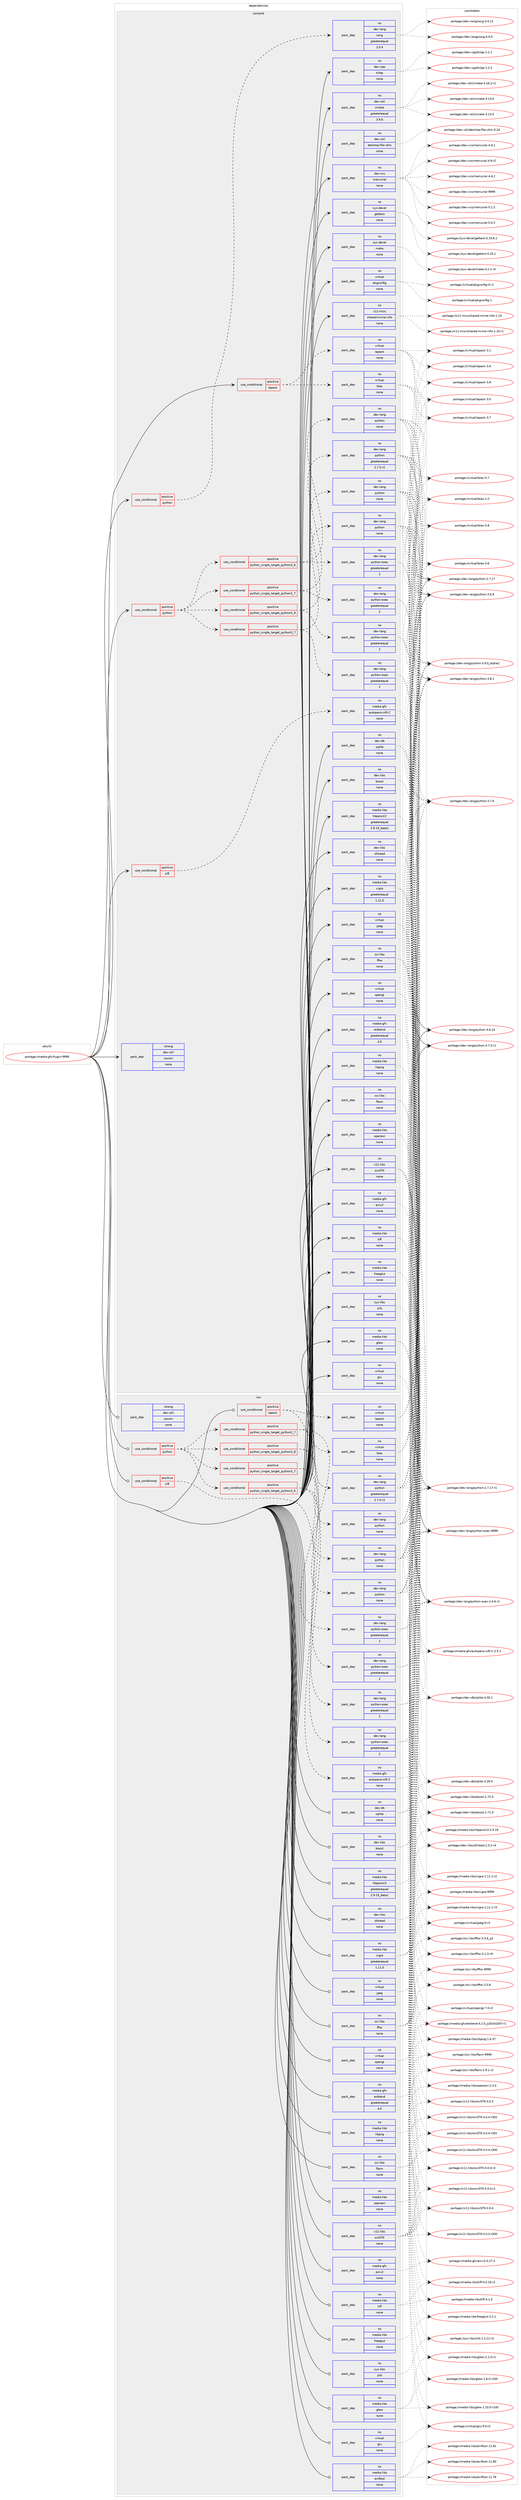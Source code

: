 digraph prolog {

# *************
# Graph options
# *************

newrank=true;
concentrate=true;
compound=true;
graph [rankdir=LR,fontname=Helvetica,fontsize=10,ranksep=1.5];#, ranksep=2.5, nodesep=0.2];
edge  [arrowhead=vee];
node  [fontname=Helvetica,fontsize=10];

# **********
# The ebuild
# **********

subgraph cluster_leftcol {
color=gray;
rank=same;
label=<<i>ebuild</i>>;
id [label="portage://media-gfx/hugin-9999", color=red, width=4, href="../media-gfx/hugin-9999.svg"];
}

# ****************
# The dependencies
# ****************

subgraph cluster_midcol {
color=gray;
label=<<i>dependencies</i>>;
subgraph cluster_compile {
fillcolor="#eeeeee";
style=filled;
label=<<i>compile</i>>;
subgraph cond50779 {
dependency221804 [label=<<TABLE BORDER="0" CELLBORDER="1" CELLSPACING="0" CELLPADDING="4"><TR><TD ROWSPAN="3" CELLPADDING="10">use_conditional</TD></TR><TR><TD>positive</TD></TR><TR><TD>lapack</TD></TR></TABLE>>, shape=none, color=red];
subgraph pack167622 {
dependency221805 [label=<<TABLE BORDER="0" CELLBORDER="1" CELLSPACING="0" CELLPADDING="4" WIDTH="220"><TR><TD ROWSPAN="6" CELLPADDING="30">pack_dep</TD></TR><TR><TD WIDTH="110">no</TD></TR><TR><TD>virtual</TD></TR><TR><TD>blas</TD></TR><TR><TD>none</TD></TR><TR><TD></TD></TR></TABLE>>, shape=none, color=blue];
}
dependency221804:e -> dependency221805:w [weight=20,style="dashed",arrowhead="vee"];
subgraph pack167623 {
dependency221806 [label=<<TABLE BORDER="0" CELLBORDER="1" CELLSPACING="0" CELLPADDING="4" WIDTH="220"><TR><TD ROWSPAN="6" CELLPADDING="30">pack_dep</TD></TR><TR><TD WIDTH="110">no</TD></TR><TR><TD>virtual</TD></TR><TR><TD>lapack</TD></TR><TR><TD>none</TD></TR><TR><TD></TD></TR></TABLE>>, shape=none, color=blue];
}
dependency221804:e -> dependency221806:w [weight=20,style="dashed",arrowhead="vee"];
}
id:e -> dependency221804:w [weight=20,style="solid",arrowhead="vee"];
subgraph cond50780 {
dependency221807 [label=<<TABLE BORDER="0" CELLBORDER="1" CELLSPACING="0" CELLPADDING="4"><TR><TD ROWSPAN="3" CELLPADDING="10">use_conditional</TD></TR><TR><TD>positive</TD></TR><TR><TD>python</TD></TR></TABLE>>, shape=none, color=red];
subgraph cond50781 {
dependency221808 [label=<<TABLE BORDER="0" CELLBORDER="1" CELLSPACING="0" CELLPADDING="4"><TR><TD ROWSPAN="3" CELLPADDING="10">use_conditional</TD></TR><TR><TD>positive</TD></TR><TR><TD>python_single_target_python2_7</TD></TR></TABLE>>, shape=none, color=red];
subgraph pack167624 {
dependency221809 [label=<<TABLE BORDER="0" CELLBORDER="1" CELLSPACING="0" CELLPADDING="4" WIDTH="220"><TR><TD ROWSPAN="6" CELLPADDING="30">pack_dep</TD></TR><TR><TD WIDTH="110">no</TD></TR><TR><TD>dev-lang</TD></TR><TR><TD>python</TD></TR><TR><TD>greaterequal</TD></TR><TR><TD>2.7.5-r2</TD></TR></TABLE>>, shape=none, color=blue];
}
dependency221808:e -> dependency221809:w [weight=20,style="dashed",arrowhead="vee"];
subgraph pack167625 {
dependency221810 [label=<<TABLE BORDER="0" CELLBORDER="1" CELLSPACING="0" CELLPADDING="4" WIDTH="220"><TR><TD ROWSPAN="6" CELLPADDING="30">pack_dep</TD></TR><TR><TD WIDTH="110">no</TD></TR><TR><TD>dev-lang</TD></TR><TR><TD>python-exec</TD></TR><TR><TD>greaterequal</TD></TR><TR><TD>2</TD></TR></TABLE>>, shape=none, color=blue];
}
dependency221808:e -> dependency221810:w [weight=20,style="dashed",arrowhead="vee"];
}
dependency221807:e -> dependency221808:w [weight=20,style="dashed",arrowhead="vee"];
subgraph cond50782 {
dependency221811 [label=<<TABLE BORDER="0" CELLBORDER="1" CELLSPACING="0" CELLPADDING="4"><TR><TD ROWSPAN="3" CELLPADDING="10">use_conditional</TD></TR><TR><TD>positive</TD></TR><TR><TD>python_single_target_python3_6</TD></TR></TABLE>>, shape=none, color=red];
subgraph pack167626 {
dependency221812 [label=<<TABLE BORDER="0" CELLBORDER="1" CELLSPACING="0" CELLPADDING="4" WIDTH="220"><TR><TD ROWSPAN="6" CELLPADDING="30">pack_dep</TD></TR><TR><TD WIDTH="110">no</TD></TR><TR><TD>dev-lang</TD></TR><TR><TD>python</TD></TR><TR><TD>none</TD></TR><TR><TD></TD></TR></TABLE>>, shape=none, color=blue];
}
dependency221811:e -> dependency221812:w [weight=20,style="dashed",arrowhead="vee"];
subgraph pack167627 {
dependency221813 [label=<<TABLE BORDER="0" CELLBORDER="1" CELLSPACING="0" CELLPADDING="4" WIDTH="220"><TR><TD ROWSPAN="6" CELLPADDING="30">pack_dep</TD></TR><TR><TD WIDTH="110">no</TD></TR><TR><TD>dev-lang</TD></TR><TR><TD>python-exec</TD></TR><TR><TD>greaterequal</TD></TR><TR><TD>2</TD></TR></TABLE>>, shape=none, color=blue];
}
dependency221811:e -> dependency221813:w [weight=20,style="dashed",arrowhead="vee"];
}
dependency221807:e -> dependency221811:w [weight=20,style="dashed",arrowhead="vee"];
subgraph cond50783 {
dependency221814 [label=<<TABLE BORDER="0" CELLBORDER="1" CELLSPACING="0" CELLPADDING="4"><TR><TD ROWSPAN="3" CELLPADDING="10">use_conditional</TD></TR><TR><TD>positive</TD></TR><TR><TD>python_single_target_python3_7</TD></TR></TABLE>>, shape=none, color=red];
subgraph pack167628 {
dependency221815 [label=<<TABLE BORDER="0" CELLBORDER="1" CELLSPACING="0" CELLPADDING="4" WIDTH="220"><TR><TD ROWSPAN="6" CELLPADDING="30">pack_dep</TD></TR><TR><TD WIDTH="110">no</TD></TR><TR><TD>dev-lang</TD></TR><TR><TD>python</TD></TR><TR><TD>none</TD></TR><TR><TD></TD></TR></TABLE>>, shape=none, color=blue];
}
dependency221814:e -> dependency221815:w [weight=20,style="dashed",arrowhead="vee"];
subgraph pack167629 {
dependency221816 [label=<<TABLE BORDER="0" CELLBORDER="1" CELLSPACING="0" CELLPADDING="4" WIDTH="220"><TR><TD ROWSPAN="6" CELLPADDING="30">pack_dep</TD></TR><TR><TD WIDTH="110">no</TD></TR><TR><TD>dev-lang</TD></TR><TR><TD>python-exec</TD></TR><TR><TD>greaterequal</TD></TR><TR><TD>2</TD></TR></TABLE>>, shape=none, color=blue];
}
dependency221814:e -> dependency221816:w [weight=20,style="dashed",arrowhead="vee"];
}
dependency221807:e -> dependency221814:w [weight=20,style="dashed",arrowhead="vee"];
subgraph cond50784 {
dependency221817 [label=<<TABLE BORDER="0" CELLBORDER="1" CELLSPACING="0" CELLPADDING="4"><TR><TD ROWSPAN="3" CELLPADDING="10">use_conditional</TD></TR><TR><TD>positive</TD></TR><TR><TD>python_single_target_python3_8</TD></TR></TABLE>>, shape=none, color=red];
subgraph pack167630 {
dependency221818 [label=<<TABLE BORDER="0" CELLBORDER="1" CELLSPACING="0" CELLPADDING="4" WIDTH="220"><TR><TD ROWSPAN="6" CELLPADDING="30">pack_dep</TD></TR><TR><TD WIDTH="110">no</TD></TR><TR><TD>dev-lang</TD></TR><TR><TD>python</TD></TR><TR><TD>none</TD></TR><TR><TD></TD></TR></TABLE>>, shape=none, color=blue];
}
dependency221817:e -> dependency221818:w [weight=20,style="dashed",arrowhead="vee"];
subgraph pack167631 {
dependency221819 [label=<<TABLE BORDER="0" CELLBORDER="1" CELLSPACING="0" CELLPADDING="4" WIDTH="220"><TR><TD ROWSPAN="6" CELLPADDING="30">pack_dep</TD></TR><TR><TD WIDTH="110">no</TD></TR><TR><TD>dev-lang</TD></TR><TR><TD>python-exec</TD></TR><TR><TD>greaterequal</TD></TR><TR><TD>2</TD></TR></TABLE>>, shape=none, color=blue];
}
dependency221817:e -> dependency221819:w [weight=20,style="dashed",arrowhead="vee"];
}
dependency221807:e -> dependency221817:w [weight=20,style="dashed",arrowhead="vee"];
}
id:e -> dependency221807:w [weight=20,style="solid",arrowhead="vee"];
subgraph cond50785 {
dependency221820 [label=<<TABLE BORDER="0" CELLBORDER="1" CELLSPACING="0" CELLPADDING="4"><TR><TD ROWSPAN="3" CELLPADDING="10">use_conditional</TD></TR><TR><TD>positive</TD></TR><TR><TD>python</TD></TR></TABLE>>, shape=none, color=red];
subgraph pack167632 {
dependency221821 [label=<<TABLE BORDER="0" CELLBORDER="1" CELLSPACING="0" CELLPADDING="4" WIDTH="220"><TR><TD ROWSPAN="6" CELLPADDING="30">pack_dep</TD></TR><TR><TD WIDTH="110">no</TD></TR><TR><TD>dev-lang</TD></TR><TR><TD>swig</TD></TR><TR><TD>greaterequal</TD></TR><TR><TD>2.0.4</TD></TR></TABLE>>, shape=none, color=blue];
}
dependency221820:e -> dependency221821:w [weight=20,style="dashed",arrowhead="vee"];
}
id:e -> dependency221820:w [weight=20,style="solid",arrowhead="vee"];
subgraph cond50786 {
dependency221822 [label=<<TABLE BORDER="0" CELLBORDER="1" CELLSPACING="0" CELLPADDING="4"><TR><TD ROWSPAN="3" CELLPADDING="10">use_conditional</TD></TR><TR><TD>positive</TD></TR><TR><TD>sift</TD></TR></TABLE>>, shape=none, color=red];
subgraph pack167633 {
dependency221823 [label=<<TABLE BORDER="0" CELLBORDER="1" CELLSPACING="0" CELLPADDING="4" WIDTH="220"><TR><TD ROWSPAN="6" CELLPADDING="30">pack_dep</TD></TR><TR><TD WIDTH="110">no</TD></TR><TR><TD>media-gfx</TD></TR><TR><TD>autopano-sift-C</TD></TR><TR><TD>none</TD></TR><TR><TD></TD></TR></TABLE>>, shape=none, color=blue];
}
dependency221822:e -> dependency221823:w [weight=20,style="dashed",arrowhead="vee"];
}
id:e -> dependency221822:w [weight=20,style="solid",arrowhead="vee"];
subgraph pack167634 {
dependency221824 [label=<<TABLE BORDER="0" CELLBORDER="1" CELLSPACING="0" CELLPADDING="4" WIDTH="220"><TR><TD ROWSPAN="6" CELLPADDING="30">pack_dep</TD></TR><TR><TD WIDTH="110">no</TD></TR><TR><TD>dev-cpp</TD></TR><TR><TD>tclap</TD></TR><TR><TD>none</TD></TR><TR><TD></TD></TR></TABLE>>, shape=none, color=blue];
}
id:e -> dependency221824:w [weight=20,style="solid",arrowhead="vee"];
subgraph pack167635 {
dependency221825 [label=<<TABLE BORDER="0" CELLBORDER="1" CELLSPACING="0" CELLPADDING="4" WIDTH="220"><TR><TD ROWSPAN="6" CELLPADDING="30">pack_dep</TD></TR><TR><TD WIDTH="110">no</TD></TR><TR><TD>dev-db</TD></TR><TR><TD>sqlite</TD></TR><TR><TD>none</TD></TR><TR><TD></TD></TR></TABLE>>, shape=none, color=blue];
}
id:e -> dependency221825:w [weight=20,style="solid",arrowhead="vee"];
subgraph pack167636 {
dependency221826 [label=<<TABLE BORDER="0" CELLBORDER="1" CELLSPACING="0" CELLPADDING="4" WIDTH="220"><TR><TD ROWSPAN="6" CELLPADDING="30">pack_dep</TD></TR><TR><TD WIDTH="110">no</TD></TR><TR><TD>dev-libs</TD></TR><TR><TD>boost</TD></TR><TR><TD>none</TD></TR><TR><TD></TD></TR></TABLE>>, shape=none, color=blue];
}
id:e -> dependency221826:w [weight=20,style="solid",arrowhead="vee"];
subgraph pack167637 {
dependency221827 [label=<<TABLE BORDER="0" CELLBORDER="1" CELLSPACING="0" CELLPADDING="4" WIDTH="220"><TR><TD ROWSPAN="6" CELLPADDING="30">pack_dep</TD></TR><TR><TD WIDTH="110">no</TD></TR><TR><TD>dev-libs</TD></TR><TR><TD>zthread</TD></TR><TR><TD>none</TD></TR><TR><TD></TD></TR></TABLE>>, shape=none, color=blue];
}
id:e -> dependency221827:w [weight=20,style="solid",arrowhead="vee"];
subgraph pack167638 {
dependency221828 [label=<<TABLE BORDER="0" CELLBORDER="1" CELLSPACING="0" CELLPADDING="4" WIDTH="220"><TR><TD ROWSPAN="6" CELLPADDING="30">pack_dep</TD></TR><TR><TD WIDTH="110">no</TD></TR><TR><TD>dev-util</TD></TR><TR><TD>cmake</TD></TR><TR><TD>greaterequal</TD></TR><TR><TD>3.9.6</TD></TR></TABLE>>, shape=none, color=blue];
}
id:e -> dependency221828:w [weight=20,style="solid",arrowhead="vee"];
subgraph pack167639 {
dependency221829 [label=<<TABLE BORDER="0" CELLBORDER="1" CELLSPACING="0" CELLPADDING="4" WIDTH="220"><TR><TD ROWSPAN="6" CELLPADDING="30">pack_dep</TD></TR><TR><TD WIDTH="110">no</TD></TR><TR><TD>dev-util</TD></TR><TR><TD>desktop-file-utils</TD></TR><TR><TD>none</TD></TR><TR><TD></TD></TR></TABLE>>, shape=none, color=blue];
}
id:e -> dependency221829:w [weight=20,style="solid",arrowhead="vee"];
subgraph pack167640 {
dependency221830 [label=<<TABLE BORDER="0" CELLBORDER="1" CELLSPACING="0" CELLPADDING="4" WIDTH="220"><TR><TD ROWSPAN="6" CELLPADDING="30">pack_dep</TD></TR><TR><TD WIDTH="110">no</TD></TR><TR><TD>dev-vcs</TD></TR><TR><TD>mercurial</TD></TR><TR><TD>none</TD></TR><TR><TD></TD></TR></TABLE>>, shape=none, color=blue];
}
id:e -> dependency221830:w [weight=20,style="solid",arrowhead="vee"];
subgraph pack167641 {
dependency221831 [label=<<TABLE BORDER="0" CELLBORDER="1" CELLSPACING="0" CELLPADDING="4" WIDTH="220"><TR><TD ROWSPAN="6" CELLPADDING="30">pack_dep</TD></TR><TR><TD WIDTH="110">no</TD></TR><TR><TD>media-gfx</TD></TR><TR><TD>enblend</TD></TR><TR><TD>greaterequal</TD></TR><TR><TD>4.0</TD></TR></TABLE>>, shape=none, color=blue];
}
id:e -> dependency221831:w [weight=20,style="solid",arrowhead="vee"];
subgraph pack167642 {
dependency221832 [label=<<TABLE BORDER="0" CELLBORDER="1" CELLSPACING="0" CELLPADDING="4" WIDTH="220"><TR><TD ROWSPAN="6" CELLPADDING="30">pack_dep</TD></TR><TR><TD WIDTH="110">no</TD></TR><TR><TD>media-gfx</TD></TR><TR><TD>exiv2</TD></TR><TR><TD>none</TD></TR><TR><TD></TD></TR></TABLE>>, shape=none, color=blue];
}
id:e -> dependency221832:w [weight=20,style="solid",arrowhead="vee"];
subgraph pack167643 {
dependency221833 [label=<<TABLE BORDER="0" CELLBORDER="1" CELLSPACING="0" CELLPADDING="4" WIDTH="220"><TR><TD ROWSPAN="6" CELLPADDING="30">pack_dep</TD></TR><TR><TD WIDTH="110">no</TD></TR><TR><TD>media-libs</TD></TR><TR><TD>freeglut</TD></TR><TR><TD>none</TD></TR><TR><TD></TD></TR></TABLE>>, shape=none, color=blue];
}
id:e -> dependency221833:w [weight=20,style="solid",arrowhead="vee"];
subgraph pack167644 {
dependency221834 [label=<<TABLE BORDER="0" CELLBORDER="1" CELLSPACING="0" CELLPADDING="4" WIDTH="220"><TR><TD ROWSPAN="6" CELLPADDING="30">pack_dep</TD></TR><TR><TD WIDTH="110">no</TD></TR><TR><TD>media-libs</TD></TR><TR><TD>glew</TD></TR><TR><TD>none</TD></TR><TR><TD></TD></TR></TABLE>>, shape=none, color=blue];
}
id:e -> dependency221834:w [weight=20,style="solid",arrowhead="vee"];
subgraph pack167645 {
dependency221835 [label=<<TABLE BORDER="0" CELLBORDER="1" CELLSPACING="0" CELLPADDING="4" WIDTH="220"><TR><TD ROWSPAN="6" CELLPADDING="30">pack_dep</TD></TR><TR><TD WIDTH="110">no</TD></TR><TR><TD>media-libs</TD></TR><TR><TD>libpano13</TD></TR><TR><TD>greaterequal</TD></TR><TR><TD>2.9.19_beta1</TD></TR></TABLE>>, shape=none, color=blue];
}
id:e -> dependency221835:w [weight=20,style="solid",arrowhead="vee"];
subgraph pack167646 {
dependency221836 [label=<<TABLE BORDER="0" CELLBORDER="1" CELLSPACING="0" CELLPADDING="4" WIDTH="220"><TR><TD ROWSPAN="6" CELLPADDING="30">pack_dep</TD></TR><TR><TD WIDTH="110">no</TD></TR><TR><TD>media-libs</TD></TR><TR><TD>libpng</TD></TR><TR><TD>none</TD></TR><TR><TD></TD></TR></TABLE>>, shape=none, color=blue];
}
id:e -> dependency221836:w [weight=20,style="solid",arrowhead="vee"];
subgraph pack167647 {
dependency221837 [label=<<TABLE BORDER="0" CELLBORDER="1" CELLSPACING="0" CELLPADDING="4" WIDTH="220"><TR><TD ROWSPAN="6" CELLPADDING="30">pack_dep</TD></TR><TR><TD WIDTH="110">no</TD></TR><TR><TD>media-libs</TD></TR><TR><TD>openexr</TD></TR><TR><TD>none</TD></TR><TR><TD></TD></TR></TABLE>>, shape=none, color=blue];
}
id:e -> dependency221837:w [weight=20,style="solid",arrowhead="vee"];
subgraph pack167648 {
dependency221838 [label=<<TABLE BORDER="0" CELLBORDER="1" CELLSPACING="0" CELLPADDING="4" WIDTH="220"><TR><TD ROWSPAN="6" CELLPADDING="30">pack_dep</TD></TR><TR><TD WIDTH="110">no</TD></TR><TR><TD>media-libs</TD></TR><TR><TD>tiff</TD></TR><TR><TD>none</TD></TR><TR><TD></TD></TR></TABLE>>, shape=none, color=blue];
}
id:e -> dependency221838:w [weight=20,style="solid",arrowhead="vee"];
subgraph pack167649 {
dependency221839 [label=<<TABLE BORDER="0" CELLBORDER="1" CELLSPACING="0" CELLPADDING="4" WIDTH="220"><TR><TD ROWSPAN="6" CELLPADDING="30">pack_dep</TD></TR><TR><TD WIDTH="110">no</TD></TR><TR><TD>media-libs</TD></TR><TR><TD>vigra</TD></TR><TR><TD>greaterequal</TD></TR><TR><TD>1.11.0</TD></TR></TABLE>>, shape=none, color=blue];
}
id:e -> dependency221839:w [weight=20,style="solid",arrowhead="vee"];
subgraph pack167650 {
dependency221840 [label=<<TABLE BORDER="0" CELLBORDER="1" CELLSPACING="0" CELLPADDING="4" WIDTH="220"><TR><TD ROWSPAN="6" CELLPADDING="30">pack_dep</TD></TR><TR><TD WIDTH="110">no</TD></TR><TR><TD>sci-libs</TD></TR><TR><TD>fftw</TD></TR><TR><TD>none</TD></TR><TR><TD></TD></TR></TABLE>>, shape=none, color=blue];
}
id:e -> dependency221840:w [weight=20,style="solid",arrowhead="vee"];
subgraph pack167651 {
dependency221841 [label=<<TABLE BORDER="0" CELLBORDER="1" CELLSPACING="0" CELLPADDING="4" WIDTH="220"><TR><TD ROWSPAN="6" CELLPADDING="30">pack_dep</TD></TR><TR><TD WIDTH="110">no</TD></TR><TR><TD>sci-libs</TD></TR><TR><TD>flann</TD></TR><TR><TD>none</TD></TR><TR><TD></TD></TR></TABLE>>, shape=none, color=blue];
}
id:e -> dependency221841:w [weight=20,style="solid",arrowhead="vee"];
subgraph pack167652 {
dependency221842 [label=<<TABLE BORDER="0" CELLBORDER="1" CELLSPACING="0" CELLPADDING="4" WIDTH="220"><TR><TD ROWSPAN="6" CELLPADDING="30">pack_dep</TD></TR><TR><TD WIDTH="110">no</TD></TR><TR><TD>sys-devel</TD></TR><TR><TD>gettext</TD></TR><TR><TD>none</TD></TR><TR><TD></TD></TR></TABLE>>, shape=none, color=blue];
}
id:e -> dependency221842:w [weight=20,style="solid",arrowhead="vee"];
subgraph pack167653 {
dependency221843 [label=<<TABLE BORDER="0" CELLBORDER="1" CELLSPACING="0" CELLPADDING="4" WIDTH="220"><TR><TD ROWSPAN="6" CELLPADDING="30">pack_dep</TD></TR><TR><TD WIDTH="110">no</TD></TR><TR><TD>sys-devel</TD></TR><TR><TD>make</TD></TR><TR><TD>none</TD></TR><TR><TD></TD></TR></TABLE>>, shape=none, color=blue];
}
id:e -> dependency221843:w [weight=20,style="solid",arrowhead="vee"];
subgraph pack167654 {
dependency221844 [label=<<TABLE BORDER="0" CELLBORDER="1" CELLSPACING="0" CELLPADDING="4" WIDTH="220"><TR><TD ROWSPAN="6" CELLPADDING="30">pack_dep</TD></TR><TR><TD WIDTH="110">no</TD></TR><TR><TD>sys-libs</TD></TR><TR><TD>zlib</TD></TR><TR><TD>none</TD></TR><TR><TD></TD></TR></TABLE>>, shape=none, color=blue];
}
id:e -> dependency221844:w [weight=20,style="solid",arrowhead="vee"];
subgraph pack167655 {
dependency221845 [label=<<TABLE BORDER="0" CELLBORDER="1" CELLSPACING="0" CELLPADDING="4" WIDTH="220"><TR><TD ROWSPAN="6" CELLPADDING="30">pack_dep</TD></TR><TR><TD WIDTH="110">no</TD></TR><TR><TD>virtual</TD></TR><TR><TD>glu</TD></TR><TR><TD>none</TD></TR><TR><TD></TD></TR></TABLE>>, shape=none, color=blue];
}
id:e -> dependency221845:w [weight=20,style="solid",arrowhead="vee"];
subgraph pack167656 {
dependency221846 [label=<<TABLE BORDER="0" CELLBORDER="1" CELLSPACING="0" CELLPADDING="4" WIDTH="220"><TR><TD ROWSPAN="6" CELLPADDING="30">pack_dep</TD></TR><TR><TD WIDTH="110">no</TD></TR><TR><TD>virtual</TD></TR><TR><TD>jpeg</TD></TR><TR><TD>none</TD></TR><TR><TD></TD></TR></TABLE>>, shape=none, color=blue];
}
id:e -> dependency221846:w [weight=20,style="solid",arrowhead="vee"];
subgraph pack167657 {
dependency221847 [label=<<TABLE BORDER="0" CELLBORDER="1" CELLSPACING="0" CELLPADDING="4" WIDTH="220"><TR><TD ROWSPAN="6" CELLPADDING="30">pack_dep</TD></TR><TR><TD WIDTH="110">no</TD></TR><TR><TD>virtual</TD></TR><TR><TD>opengl</TD></TR><TR><TD>none</TD></TR><TR><TD></TD></TR></TABLE>>, shape=none, color=blue];
}
id:e -> dependency221847:w [weight=20,style="solid",arrowhead="vee"];
subgraph pack167658 {
dependency221848 [label=<<TABLE BORDER="0" CELLBORDER="1" CELLSPACING="0" CELLPADDING="4" WIDTH="220"><TR><TD ROWSPAN="6" CELLPADDING="30">pack_dep</TD></TR><TR><TD WIDTH="110">no</TD></TR><TR><TD>virtual</TD></TR><TR><TD>pkgconfig</TD></TR><TR><TD>none</TD></TR><TR><TD></TD></TR></TABLE>>, shape=none, color=blue];
}
id:e -> dependency221848:w [weight=20,style="solid",arrowhead="vee"];
subgraph pack167659 {
dependency221849 [label=<<TABLE BORDER="0" CELLBORDER="1" CELLSPACING="0" CELLPADDING="4" WIDTH="220"><TR><TD ROWSPAN="6" CELLPADDING="30">pack_dep</TD></TR><TR><TD WIDTH="110">no</TD></TR><TR><TD>x11-libs</TD></TR><TR><TD>wxGTK</TD></TR><TR><TD>none</TD></TR><TR><TD></TD></TR></TABLE>>, shape=none, color=blue];
}
id:e -> dependency221849:w [weight=20,style="solid",arrowhead="vee"];
subgraph pack167660 {
dependency221850 [label=<<TABLE BORDER="0" CELLBORDER="1" CELLSPACING="0" CELLPADDING="4" WIDTH="220"><TR><TD ROWSPAN="6" CELLPADDING="30">pack_dep</TD></TR><TR><TD WIDTH="110">no</TD></TR><TR><TD>x11-misc</TD></TR><TR><TD>shared-mime-info</TD></TR><TR><TD>none</TD></TR><TR><TD></TD></TR></TABLE>>, shape=none, color=blue];
}
id:e -> dependency221850:w [weight=20,style="solid",arrowhead="vee"];
subgraph pack167661 {
dependency221851 [label=<<TABLE BORDER="0" CELLBORDER="1" CELLSPACING="0" CELLPADDING="4" WIDTH="220"><TR><TD ROWSPAN="6" CELLPADDING="30">pack_dep</TD></TR><TR><TD WIDTH="110">strong</TD></TR><TR><TD>dev-util</TD></TR><TR><TD>cocom</TD></TR><TR><TD>none</TD></TR><TR><TD></TD></TR></TABLE>>, shape=none, color=blue];
}
id:e -> dependency221851:w [weight=20,style="solid",arrowhead="vee"];
}
subgraph cluster_compileandrun {
fillcolor="#eeeeee";
style=filled;
label=<<i>compile and run</i>>;
}
subgraph cluster_run {
fillcolor="#eeeeee";
style=filled;
label=<<i>run</i>>;
subgraph cond50787 {
dependency221852 [label=<<TABLE BORDER="0" CELLBORDER="1" CELLSPACING="0" CELLPADDING="4"><TR><TD ROWSPAN="3" CELLPADDING="10">use_conditional</TD></TR><TR><TD>positive</TD></TR><TR><TD>lapack</TD></TR></TABLE>>, shape=none, color=red];
subgraph pack167662 {
dependency221853 [label=<<TABLE BORDER="0" CELLBORDER="1" CELLSPACING="0" CELLPADDING="4" WIDTH="220"><TR><TD ROWSPAN="6" CELLPADDING="30">pack_dep</TD></TR><TR><TD WIDTH="110">no</TD></TR><TR><TD>virtual</TD></TR><TR><TD>blas</TD></TR><TR><TD>none</TD></TR><TR><TD></TD></TR></TABLE>>, shape=none, color=blue];
}
dependency221852:e -> dependency221853:w [weight=20,style="dashed",arrowhead="vee"];
subgraph pack167663 {
dependency221854 [label=<<TABLE BORDER="0" CELLBORDER="1" CELLSPACING="0" CELLPADDING="4" WIDTH="220"><TR><TD ROWSPAN="6" CELLPADDING="30">pack_dep</TD></TR><TR><TD WIDTH="110">no</TD></TR><TR><TD>virtual</TD></TR><TR><TD>lapack</TD></TR><TR><TD>none</TD></TR><TR><TD></TD></TR></TABLE>>, shape=none, color=blue];
}
dependency221852:e -> dependency221854:w [weight=20,style="dashed",arrowhead="vee"];
}
id:e -> dependency221852:w [weight=20,style="solid",arrowhead="odot"];
subgraph cond50788 {
dependency221855 [label=<<TABLE BORDER="0" CELLBORDER="1" CELLSPACING="0" CELLPADDING="4"><TR><TD ROWSPAN="3" CELLPADDING="10">use_conditional</TD></TR><TR><TD>positive</TD></TR><TR><TD>python</TD></TR></TABLE>>, shape=none, color=red];
subgraph cond50789 {
dependency221856 [label=<<TABLE BORDER="0" CELLBORDER="1" CELLSPACING="0" CELLPADDING="4"><TR><TD ROWSPAN="3" CELLPADDING="10">use_conditional</TD></TR><TR><TD>positive</TD></TR><TR><TD>python_single_target_python2_7</TD></TR></TABLE>>, shape=none, color=red];
subgraph pack167664 {
dependency221857 [label=<<TABLE BORDER="0" CELLBORDER="1" CELLSPACING="0" CELLPADDING="4" WIDTH="220"><TR><TD ROWSPAN="6" CELLPADDING="30">pack_dep</TD></TR><TR><TD WIDTH="110">no</TD></TR><TR><TD>dev-lang</TD></TR><TR><TD>python</TD></TR><TR><TD>greaterequal</TD></TR><TR><TD>2.7.5-r2</TD></TR></TABLE>>, shape=none, color=blue];
}
dependency221856:e -> dependency221857:w [weight=20,style="dashed",arrowhead="vee"];
subgraph pack167665 {
dependency221858 [label=<<TABLE BORDER="0" CELLBORDER="1" CELLSPACING="0" CELLPADDING="4" WIDTH="220"><TR><TD ROWSPAN="6" CELLPADDING="30">pack_dep</TD></TR><TR><TD WIDTH="110">no</TD></TR><TR><TD>dev-lang</TD></TR><TR><TD>python-exec</TD></TR><TR><TD>greaterequal</TD></TR><TR><TD>2</TD></TR></TABLE>>, shape=none, color=blue];
}
dependency221856:e -> dependency221858:w [weight=20,style="dashed",arrowhead="vee"];
}
dependency221855:e -> dependency221856:w [weight=20,style="dashed",arrowhead="vee"];
subgraph cond50790 {
dependency221859 [label=<<TABLE BORDER="0" CELLBORDER="1" CELLSPACING="0" CELLPADDING="4"><TR><TD ROWSPAN="3" CELLPADDING="10">use_conditional</TD></TR><TR><TD>positive</TD></TR><TR><TD>python_single_target_python3_6</TD></TR></TABLE>>, shape=none, color=red];
subgraph pack167666 {
dependency221860 [label=<<TABLE BORDER="0" CELLBORDER="1" CELLSPACING="0" CELLPADDING="4" WIDTH="220"><TR><TD ROWSPAN="6" CELLPADDING="30">pack_dep</TD></TR><TR><TD WIDTH="110">no</TD></TR><TR><TD>dev-lang</TD></TR><TR><TD>python</TD></TR><TR><TD>none</TD></TR><TR><TD></TD></TR></TABLE>>, shape=none, color=blue];
}
dependency221859:e -> dependency221860:w [weight=20,style="dashed",arrowhead="vee"];
subgraph pack167667 {
dependency221861 [label=<<TABLE BORDER="0" CELLBORDER="1" CELLSPACING="0" CELLPADDING="4" WIDTH="220"><TR><TD ROWSPAN="6" CELLPADDING="30">pack_dep</TD></TR><TR><TD WIDTH="110">no</TD></TR><TR><TD>dev-lang</TD></TR><TR><TD>python-exec</TD></TR><TR><TD>greaterequal</TD></TR><TR><TD>2</TD></TR></TABLE>>, shape=none, color=blue];
}
dependency221859:e -> dependency221861:w [weight=20,style="dashed",arrowhead="vee"];
}
dependency221855:e -> dependency221859:w [weight=20,style="dashed",arrowhead="vee"];
subgraph cond50791 {
dependency221862 [label=<<TABLE BORDER="0" CELLBORDER="1" CELLSPACING="0" CELLPADDING="4"><TR><TD ROWSPAN="3" CELLPADDING="10">use_conditional</TD></TR><TR><TD>positive</TD></TR><TR><TD>python_single_target_python3_7</TD></TR></TABLE>>, shape=none, color=red];
subgraph pack167668 {
dependency221863 [label=<<TABLE BORDER="0" CELLBORDER="1" CELLSPACING="0" CELLPADDING="4" WIDTH="220"><TR><TD ROWSPAN="6" CELLPADDING="30">pack_dep</TD></TR><TR><TD WIDTH="110">no</TD></TR><TR><TD>dev-lang</TD></TR><TR><TD>python</TD></TR><TR><TD>none</TD></TR><TR><TD></TD></TR></TABLE>>, shape=none, color=blue];
}
dependency221862:e -> dependency221863:w [weight=20,style="dashed",arrowhead="vee"];
subgraph pack167669 {
dependency221864 [label=<<TABLE BORDER="0" CELLBORDER="1" CELLSPACING="0" CELLPADDING="4" WIDTH="220"><TR><TD ROWSPAN="6" CELLPADDING="30">pack_dep</TD></TR><TR><TD WIDTH="110">no</TD></TR><TR><TD>dev-lang</TD></TR><TR><TD>python-exec</TD></TR><TR><TD>greaterequal</TD></TR><TR><TD>2</TD></TR></TABLE>>, shape=none, color=blue];
}
dependency221862:e -> dependency221864:w [weight=20,style="dashed",arrowhead="vee"];
}
dependency221855:e -> dependency221862:w [weight=20,style="dashed",arrowhead="vee"];
subgraph cond50792 {
dependency221865 [label=<<TABLE BORDER="0" CELLBORDER="1" CELLSPACING="0" CELLPADDING="4"><TR><TD ROWSPAN="3" CELLPADDING="10">use_conditional</TD></TR><TR><TD>positive</TD></TR><TR><TD>python_single_target_python3_8</TD></TR></TABLE>>, shape=none, color=red];
subgraph pack167670 {
dependency221866 [label=<<TABLE BORDER="0" CELLBORDER="1" CELLSPACING="0" CELLPADDING="4" WIDTH="220"><TR><TD ROWSPAN="6" CELLPADDING="30">pack_dep</TD></TR><TR><TD WIDTH="110">no</TD></TR><TR><TD>dev-lang</TD></TR><TR><TD>python</TD></TR><TR><TD>none</TD></TR><TR><TD></TD></TR></TABLE>>, shape=none, color=blue];
}
dependency221865:e -> dependency221866:w [weight=20,style="dashed",arrowhead="vee"];
subgraph pack167671 {
dependency221867 [label=<<TABLE BORDER="0" CELLBORDER="1" CELLSPACING="0" CELLPADDING="4" WIDTH="220"><TR><TD ROWSPAN="6" CELLPADDING="30">pack_dep</TD></TR><TR><TD WIDTH="110">no</TD></TR><TR><TD>dev-lang</TD></TR><TR><TD>python-exec</TD></TR><TR><TD>greaterequal</TD></TR><TR><TD>2</TD></TR></TABLE>>, shape=none, color=blue];
}
dependency221865:e -> dependency221867:w [weight=20,style="dashed",arrowhead="vee"];
}
dependency221855:e -> dependency221865:w [weight=20,style="dashed",arrowhead="vee"];
}
id:e -> dependency221855:w [weight=20,style="solid",arrowhead="odot"];
subgraph cond50793 {
dependency221868 [label=<<TABLE BORDER="0" CELLBORDER="1" CELLSPACING="0" CELLPADDING="4"><TR><TD ROWSPAN="3" CELLPADDING="10">use_conditional</TD></TR><TR><TD>positive</TD></TR><TR><TD>sift</TD></TR></TABLE>>, shape=none, color=red];
subgraph pack167672 {
dependency221869 [label=<<TABLE BORDER="0" CELLBORDER="1" CELLSPACING="0" CELLPADDING="4" WIDTH="220"><TR><TD ROWSPAN="6" CELLPADDING="30">pack_dep</TD></TR><TR><TD WIDTH="110">no</TD></TR><TR><TD>media-gfx</TD></TR><TR><TD>autopano-sift-C</TD></TR><TR><TD>none</TD></TR><TR><TD></TD></TR></TABLE>>, shape=none, color=blue];
}
dependency221868:e -> dependency221869:w [weight=20,style="dashed",arrowhead="vee"];
}
id:e -> dependency221868:w [weight=20,style="solid",arrowhead="odot"];
subgraph pack167673 {
dependency221870 [label=<<TABLE BORDER="0" CELLBORDER="1" CELLSPACING="0" CELLPADDING="4" WIDTH="220"><TR><TD ROWSPAN="6" CELLPADDING="30">pack_dep</TD></TR><TR><TD WIDTH="110">no</TD></TR><TR><TD>dev-db</TD></TR><TR><TD>sqlite</TD></TR><TR><TD>none</TD></TR><TR><TD></TD></TR></TABLE>>, shape=none, color=blue];
}
id:e -> dependency221870:w [weight=20,style="solid",arrowhead="odot"];
subgraph pack167674 {
dependency221871 [label=<<TABLE BORDER="0" CELLBORDER="1" CELLSPACING="0" CELLPADDING="4" WIDTH="220"><TR><TD ROWSPAN="6" CELLPADDING="30">pack_dep</TD></TR><TR><TD WIDTH="110">no</TD></TR><TR><TD>dev-libs</TD></TR><TR><TD>boost</TD></TR><TR><TD>none</TD></TR><TR><TD></TD></TR></TABLE>>, shape=none, color=blue];
}
id:e -> dependency221871:w [weight=20,style="solid",arrowhead="odot"];
subgraph pack167675 {
dependency221872 [label=<<TABLE BORDER="0" CELLBORDER="1" CELLSPACING="0" CELLPADDING="4" WIDTH="220"><TR><TD ROWSPAN="6" CELLPADDING="30">pack_dep</TD></TR><TR><TD WIDTH="110">no</TD></TR><TR><TD>dev-libs</TD></TR><TR><TD>zthread</TD></TR><TR><TD>none</TD></TR><TR><TD></TD></TR></TABLE>>, shape=none, color=blue];
}
id:e -> dependency221872:w [weight=20,style="solid",arrowhead="odot"];
subgraph pack167676 {
dependency221873 [label=<<TABLE BORDER="0" CELLBORDER="1" CELLSPACING="0" CELLPADDING="4" WIDTH="220"><TR><TD ROWSPAN="6" CELLPADDING="30">pack_dep</TD></TR><TR><TD WIDTH="110">no</TD></TR><TR><TD>media-gfx</TD></TR><TR><TD>enblend</TD></TR><TR><TD>greaterequal</TD></TR><TR><TD>4.0</TD></TR></TABLE>>, shape=none, color=blue];
}
id:e -> dependency221873:w [weight=20,style="solid",arrowhead="odot"];
subgraph pack167677 {
dependency221874 [label=<<TABLE BORDER="0" CELLBORDER="1" CELLSPACING="0" CELLPADDING="4" WIDTH="220"><TR><TD ROWSPAN="6" CELLPADDING="30">pack_dep</TD></TR><TR><TD WIDTH="110">no</TD></TR><TR><TD>media-gfx</TD></TR><TR><TD>exiv2</TD></TR><TR><TD>none</TD></TR><TR><TD></TD></TR></TABLE>>, shape=none, color=blue];
}
id:e -> dependency221874:w [weight=20,style="solid",arrowhead="odot"];
subgraph pack167678 {
dependency221875 [label=<<TABLE BORDER="0" CELLBORDER="1" CELLSPACING="0" CELLPADDING="4" WIDTH="220"><TR><TD ROWSPAN="6" CELLPADDING="30">pack_dep</TD></TR><TR><TD WIDTH="110">no</TD></TR><TR><TD>media-libs</TD></TR><TR><TD>exiftool</TD></TR><TR><TD>none</TD></TR><TR><TD></TD></TR></TABLE>>, shape=none, color=blue];
}
id:e -> dependency221875:w [weight=20,style="solid",arrowhead="odot"];
subgraph pack167679 {
dependency221876 [label=<<TABLE BORDER="0" CELLBORDER="1" CELLSPACING="0" CELLPADDING="4" WIDTH="220"><TR><TD ROWSPAN="6" CELLPADDING="30">pack_dep</TD></TR><TR><TD WIDTH="110">no</TD></TR><TR><TD>media-libs</TD></TR><TR><TD>freeglut</TD></TR><TR><TD>none</TD></TR><TR><TD></TD></TR></TABLE>>, shape=none, color=blue];
}
id:e -> dependency221876:w [weight=20,style="solid",arrowhead="odot"];
subgraph pack167680 {
dependency221877 [label=<<TABLE BORDER="0" CELLBORDER="1" CELLSPACING="0" CELLPADDING="4" WIDTH="220"><TR><TD ROWSPAN="6" CELLPADDING="30">pack_dep</TD></TR><TR><TD WIDTH="110">no</TD></TR><TR><TD>media-libs</TD></TR><TR><TD>glew</TD></TR><TR><TD>none</TD></TR><TR><TD></TD></TR></TABLE>>, shape=none, color=blue];
}
id:e -> dependency221877:w [weight=20,style="solid",arrowhead="odot"];
subgraph pack167681 {
dependency221878 [label=<<TABLE BORDER="0" CELLBORDER="1" CELLSPACING="0" CELLPADDING="4" WIDTH="220"><TR><TD ROWSPAN="6" CELLPADDING="30">pack_dep</TD></TR><TR><TD WIDTH="110">no</TD></TR><TR><TD>media-libs</TD></TR><TR><TD>libpano13</TD></TR><TR><TD>greaterequal</TD></TR><TR><TD>2.9.19_beta1</TD></TR></TABLE>>, shape=none, color=blue];
}
id:e -> dependency221878:w [weight=20,style="solid",arrowhead="odot"];
subgraph pack167682 {
dependency221879 [label=<<TABLE BORDER="0" CELLBORDER="1" CELLSPACING="0" CELLPADDING="4" WIDTH="220"><TR><TD ROWSPAN="6" CELLPADDING="30">pack_dep</TD></TR><TR><TD WIDTH="110">no</TD></TR><TR><TD>media-libs</TD></TR><TR><TD>libpng</TD></TR><TR><TD>none</TD></TR><TR><TD></TD></TR></TABLE>>, shape=none, color=blue];
}
id:e -> dependency221879:w [weight=20,style="solid",arrowhead="odot"];
subgraph pack167683 {
dependency221880 [label=<<TABLE BORDER="0" CELLBORDER="1" CELLSPACING="0" CELLPADDING="4" WIDTH="220"><TR><TD ROWSPAN="6" CELLPADDING="30">pack_dep</TD></TR><TR><TD WIDTH="110">no</TD></TR><TR><TD>media-libs</TD></TR><TR><TD>openexr</TD></TR><TR><TD>none</TD></TR><TR><TD></TD></TR></TABLE>>, shape=none, color=blue];
}
id:e -> dependency221880:w [weight=20,style="solid",arrowhead="odot"];
subgraph pack167684 {
dependency221881 [label=<<TABLE BORDER="0" CELLBORDER="1" CELLSPACING="0" CELLPADDING="4" WIDTH="220"><TR><TD ROWSPAN="6" CELLPADDING="30">pack_dep</TD></TR><TR><TD WIDTH="110">no</TD></TR><TR><TD>media-libs</TD></TR><TR><TD>tiff</TD></TR><TR><TD>none</TD></TR><TR><TD></TD></TR></TABLE>>, shape=none, color=blue];
}
id:e -> dependency221881:w [weight=20,style="solid",arrowhead="odot"];
subgraph pack167685 {
dependency221882 [label=<<TABLE BORDER="0" CELLBORDER="1" CELLSPACING="0" CELLPADDING="4" WIDTH="220"><TR><TD ROWSPAN="6" CELLPADDING="30">pack_dep</TD></TR><TR><TD WIDTH="110">no</TD></TR><TR><TD>media-libs</TD></TR><TR><TD>vigra</TD></TR><TR><TD>greaterequal</TD></TR><TR><TD>1.11.0</TD></TR></TABLE>>, shape=none, color=blue];
}
id:e -> dependency221882:w [weight=20,style="solid",arrowhead="odot"];
subgraph pack167686 {
dependency221883 [label=<<TABLE BORDER="0" CELLBORDER="1" CELLSPACING="0" CELLPADDING="4" WIDTH="220"><TR><TD ROWSPAN="6" CELLPADDING="30">pack_dep</TD></TR><TR><TD WIDTH="110">no</TD></TR><TR><TD>sci-libs</TD></TR><TR><TD>fftw</TD></TR><TR><TD>none</TD></TR><TR><TD></TD></TR></TABLE>>, shape=none, color=blue];
}
id:e -> dependency221883:w [weight=20,style="solid",arrowhead="odot"];
subgraph pack167687 {
dependency221884 [label=<<TABLE BORDER="0" CELLBORDER="1" CELLSPACING="0" CELLPADDING="4" WIDTH="220"><TR><TD ROWSPAN="6" CELLPADDING="30">pack_dep</TD></TR><TR><TD WIDTH="110">no</TD></TR><TR><TD>sci-libs</TD></TR><TR><TD>flann</TD></TR><TR><TD>none</TD></TR><TR><TD></TD></TR></TABLE>>, shape=none, color=blue];
}
id:e -> dependency221884:w [weight=20,style="solid",arrowhead="odot"];
subgraph pack167688 {
dependency221885 [label=<<TABLE BORDER="0" CELLBORDER="1" CELLSPACING="0" CELLPADDING="4" WIDTH="220"><TR><TD ROWSPAN="6" CELLPADDING="30">pack_dep</TD></TR><TR><TD WIDTH="110">no</TD></TR><TR><TD>sys-libs</TD></TR><TR><TD>zlib</TD></TR><TR><TD>none</TD></TR><TR><TD></TD></TR></TABLE>>, shape=none, color=blue];
}
id:e -> dependency221885:w [weight=20,style="solid",arrowhead="odot"];
subgraph pack167689 {
dependency221886 [label=<<TABLE BORDER="0" CELLBORDER="1" CELLSPACING="0" CELLPADDING="4" WIDTH="220"><TR><TD ROWSPAN="6" CELLPADDING="30">pack_dep</TD></TR><TR><TD WIDTH="110">no</TD></TR><TR><TD>virtual</TD></TR><TR><TD>glu</TD></TR><TR><TD>none</TD></TR><TR><TD></TD></TR></TABLE>>, shape=none, color=blue];
}
id:e -> dependency221886:w [weight=20,style="solid",arrowhead="odot"];
subgraph pack167690 {
dependency221887 [label=<<TABLE BORDER="0" CELLBORDER="1" CELLSPACING="0" CELLPADDING="4" WIDTH="220"><TR><TD ROWSPAN="6" CELLPADDING="30">pack_dep</TD></TR><TR><TD WIDTH="110">no</TD></TR><TR><TD>virtual</TD></TR><TR><TD>jpeg</TD></TR><TR><TD>none</TD></TR><TR><TD></TD></TR></TABLE>>, shape=none, color=blue];
}
id:e -> dependency221887:w [weight=20,style="solid",arrowhead="odot"];
subgraph pack167691 {
dependency221888 [label=<<TABLE BORDER="0" CELLBORDER="1" CELLSPACING="0" CELLPADDING="4" WIDTH="220"><TR><TD ROWSPAN="6" CELLPADDING="30">pack_dep</TD></TR><TR><TD WIDTH="110">no</TD></TR><TR><TD>virtual</TD></TR><TR><TD>opengl</TD></TR><TR><TD>none</TD></TR><TR><TD></TD></TR></TABLE>>, shape=none, color=blue];
}
id:e -> dependency221888:w [weight=20,style="solid",arrowhead="odot"];
subgraph pack167692 {
dependency221889 [label=<<TABLE BORDER="0" CELLBORDER="1" CELLSPACING="0" CELLPADDING="4" WIDTH="220"><TR><TD ROWSPAN="6" CELLPADDING="30">pack_dep</TD></TR><TR><TD WIDTH="110">no</TD></TR><TR><TD>x11-libs</TD></TR><TR><TD>wxGTK</TD></TR><TR><TD>none</TD></TR><TR><TD></TD></TR></TABLE>>, shape=none, color=blue];
}
id:e -> dependency221889:w [weight=20,style="solid",arrowhead="odot"];
subgraph pack167693 {
dependency221890 [label=<<TABLE BORDER="0" CELLBORDER="1" CELLSPACING="0" CELLPADDING="4" WIDTH="220"><TR><TD ROWSPAN="6" CELLPADDING="30">pack_dep</TD></TR><TR><TD WIDTH="110">strong</TD></TR><TR><TD>dev-util</TD></TR><TR><TD>cocom</TD></TR><TR><TD>none</TD></TR><TR><TD></TD></TR></TABLE>>, shape=none, color=blue];
}
id:e -> dependency221890:w [weight=20,style="solid",arrowhead="odot"];
}
}

# **************
# The candidates
# **************

subgraph cluster_choices {
rank=same;
color=gray;
label=<<i>candidates</i>>;

subgraph choice167622 {
color=black;
nodesep=1;
choice1181051141161179710847981089711545514656 [label="portage://virtual/blas-3.8", color=red, width=4,href="../virtual/blas-3.8.svg"];
choice1181051141161179710847981089711545514655 [label="portage://virtual/blas-3.7", color=red, width=4,href="../virtual/blas-3.7.svg"];
choice1181051141161179710847981089711545514654 [label="portage://virtual/blas-3.6", color=red, width=4,href="../virtual/blas-3.6.svg"];
choice1181051141161179710847981089711545494648 [label="portage://virtual/blas-1.0", color=red, width=4,href="../virtual/blas-1.0.svg"];
dependency221805:e -> choice1181051141161179710847981089711545514656:w [style=dotted,weight="100"];
dependency221805:e -> choice1181051141161179710847981089711545514655:w [style=dotted,weight="100"];
dependency221805:e -> choice1181051141161179710847981089711545514654:w [style=dotted,weight="100"];
dependency221805:e -> choice1181051141161179710847981089711545494648:w [style=dotted,weight="100"];
}
subgraph choice167623 {
color=black;
nodesep=1;
choice118105114116117971084710897112979910745514656 [label="portage://virtual/lapack-3.8", color=red, width=4,href="../virtual/lapack-3.8.svg"];
choice118105114116117971084710897112979910745514655 [label="portage://virtual/lapack-3.7", color=red, width=4,href="../virtual/lapack-3.7.svg"];
choice118105114116117971084710897112979910745514654 [label="portage://virtual/lapack-3.6", color=red, width=4,href="../virtual/lapack-3.6.svg"];
choice118105114116117971084710897112979910745514649 [label="portage://virtual/lapack-3.1", color=red, width=4,href="../virtual/lapack-3.1.svg"];
choice118105114116117971084710897112979910745514648 [label="portage://virtual/lapack-3.0", color=red, width=4,href="../virtual/lapack-3.0.svg"];
dependency221806:e -> choice118105114116117971084710897112979910745514656:w [style=dotted,weight="100"];
dependency221806:e -> choice118105114116117971084710897112979910745514655:w [style=dotted,weight="100"];
dependency221806:e -> choice118105114116117971084710897112979910745514654:w [style=dotted,weight="100"];
dependency221806:e -> choice118105114116117971084710897112979910745514649:w [style=dotted,weight="100"];
dependency221806:e -> choice118105114116117971084710897112979910745514648:w [style=dotted,weight="100"];
}
subgraph choice167624 {
color=black;
nodesep=1;
choice10010111845108971101034711212111610411111045514657464895971081121049750 [label="portage://dev-lang/python-3.9.0_alpha2", color=red, width=4,href="../dev-lang/python-3.9.0_alpha2.svg"];
choice100101118451089711010347112121116104111110455146564649 [label="portage://dev-lang/python-3.8.1", color=red, width=4,href="../dev-lang/python-3.8.1.svg"];
choice100101118451089711010347112121116104111110455146554654 [label="portage://dev-lang/python-3.7.6", color=red, width=4,href="../dev-lang/python-3.7.6.svg"];
choice1001011184510897110103471121211161041111104551465546534511449 [label="portage://dev-lang/python-3.7.5-r1", color=red, width=4,href="../dev-lang/python-3.7.5-r1.svg"];
choice100101118451089711010347112121116104111110455146544657 [label="portage://dev-lang/python-3.6.9", color=red, width=4,href="../dev-lang/python-3.6.9.svg"];
choice10010111845108971101034711212111610411111045514654464948 [label="portage://dev-lang/python-3.6.10", color=red, width=4,href="../dev-lang/python-3.6.10.svg"];
choice100101118451089711010347112121116104111110455046554649554511449 [label="portage://dev-lang/python-2.7.17-r1", color=red, width=4,href="../dev-lang/python-2.7.17-r1.svg"];
choice10010111845108971101034711212111610411111045504655464955 [label="portage://dev-lang/python-2.7.17", color=red, width=4,href="../dev-lang/python-2.7.17.svg"];
dependency221809:e -> choice10010111845108971101034711212111610411111045514657464895971081121049750:w [style=dotted,weight="100"];
dependency221809:e -> choice100101118451089711010347112121116104111110455146564649:w [style=dotted,weight="100"];
dependency221809:e -> choice100101118451089711010347112121116104111110455146554654:w [style=dotted,weight="100"];
dependency221809:e -> choice1001011184510897110103471121211161041111104551465546534511449:w [style=dotted,weight="100"];
dependency221809:e -> choice100101118451089711010347112121116104111110455146544657:w [style=dotted,weight="100"];
dependency221809:e -> choice10010111845108971101034711212111610411111045514654464948:w [style=dotted,weight="100"];
dependency221809:e -> choice100101118451089711010347112121116104111110455046554649554511449:w [style=dotted,weight="100"];
dependency221809:e -> choice10010111845108971101034711212111610411111045504655464955:w [style=dotted,weight="100"];
}
subgraph choice167625 {
color=black;
nodesep=1;
choice10010111845108971101034711212111610411111045101120101994557575757 [label="portage://dev-lang/python-exec-9999", color=red, width=4,href="../dev-lang/python-exec-9999.svg"];
choice10010111845108971101034711212111610411111045101120101994550465246544511449 [label="portage://dev-lang/python-exec-2.4.6-r1", color=red, width=4,href="../dev-lang/python-exec-2.4.6-r1.svg"];
dependency221810:e -> choice10010111845108971101034711212111610411111045101120101994557575757:w [style=dotted,weight="100"];
dependency221810:e -> choice10010111845108971101034711212111610411111045101120101994550465246544511449:w [style=dotted,weight="100"];
}
subgraph choice167626 {
color=black;
nodesep=1;
choice10010111845108971101034711212111610411111045514657464895971081121049750 [label="portage://dev-lang/python-3.9.0_alpha2", color=red, width=4,href="../dev-lang/python-3.9.0_alpha2.svg"];
choice100101118451089711010347112121116104111110455146564649 [label="portage://dev-lang/python-3.8.1", color=red, width=4,href="../dev-lang/python-3.8.1.svg"];
choice100101118451089711010347112121116104111110455146554654 [label="portage://dev-lang/python-3.7.6", color=red, width=4,href="../dev-lang/python-3.7.6.svg"];
choice1001011184510897110103471121211161041111104551465546534511449 [label="portage://dev-lang/python-3.7.5-r1", color=red, width=4,href="../dev-lang/python-3.7.5-r1.svg"];
choice100101118451089711010347112121116104111110455146544657 [label="portage://dev-lang/python-3.6.9", color=red, width=4,href="../dev-lang/python-3.6.9.svg"];
choice10010111845108971101034711212111610411111045514654464948 [label="portage://dev-lang/python-3.6.10", color=red, width=4,href="../dev-lang/python-3.6.10.svg"];
choice100101118451089711010347112121116104111110455046554649554511449 [label="portage://dev-lang/python-2.7.17-r1", color=red, width=4,href="../dev-lang/python-2.7.17-r1.svg"];
choice10010111845108971101034711212111610411111045504655464955 [label="portage://dev-lang/python-2.7.17", color=red, width=4,href="../dev-lang/python-2.7.17.svg"];
dependency221812:e -> choice10010111845108971101034711212111610411111045514657464895971081121049750:w [style=dotted,weight="100"];
dependency221812:e -> choice100101118451089711010347112121116104111110455146564649:w [style=dotted,weight="100"];
dependency221812:e -> choice100101118451089711010347112121116104111110455146554654:w [style=dotted,weight="100"];
dependency221812:e -> choice1001011184510897110103471121211161041111104551465546534511449:w [style=dotted,weight="100"];
dependency221812:e -> choice100101118451089711010347112121116104111110455146544657:w [style=dotted,weight="100"];
dependency221812:e -> choice10010111845108971101034711212111610411111045514654464948:w [style=dotted,weight="100"];
dependency221812:e -> choice100101118451089711010347112121116104111110455046554649554511449:w [style=dotted,weight="100"];
dependency221812:e -> choice10010111845108971101034711212111610411111045504655464955:w [style=dotted,weight="100"];
}
subgraph choice167627 {
color=black;
nodesep=1;
choice10010111845108971101034711212111610411111045101120101994557575757 [label="portage://dev-lang/python-exec-9999", color=red, width=4,href="../dev-lang/python-exec-9999.svg"];
choice10010111845108971101034711212111610411111045101120101994550465246544511449 [label="portage://dev-lang/python-exec-2.4.6-r1", color=red, width=4,href="../dev-lang/python-exec-2.4.6-r1.svg"];
dependency221813:e -> choice10010111845108971101034711212111610411111045101120101994557575757:w [style=dotted,weight="100"];
dependency221813:e -> choice10010111845108971101034711212111610411111045101120101994550465246544511449:w [style=dotted,weight="100"];
}
subgraph choice167628 {
color=black;
nodesep=1;
choice10010111845108971101034711212111610411111045514657464895971081121049750 [label="portage://dev-lang/python-3.9.0_alpha2", color=red, width=4,href="../dev-lang/python-3.9.0_alpha2.svg"];
choice100101118451089711010347112121116104111110455146564649 [label="portage://dev-lang/python-3.8.1", color=red, width=4,href="../dev-lang/python-3.8.1.svg"];
choice100101118451089711010347112121116104111110455146554654 [label="portage://dev-lang/python-3.7.6", color=red, width=4,href="../dev-lang/python-3.7.6.svg"];
choice1001011184510897110103471121211161041111104551465546534511449 [label="portage://dev-lang/python-3.7.5-r1", color=red, width=4,href="../dev-lang/python-3.7.5-r1.svg"];
choice100101118451089711010347112121116104111110455146544657 [label="portage://dev-lang/python-3.6.9", color=red, width=4,href="../dev-lang/python-3.6.9.svg"];
choice10010111845108971101034711212111610411111045514654464948 [label="portage://dev-lang/python-3.6.10", color=red, width=4,href="../dev-lang/python-3.6.10.svg"];
choice100101118451089711010347112121116104111110455046554649554511449 [label="portage://dev-lang/python-2.7.17-r1", color=red, width=4,href="../dev-lang/python-2.7.17-r1.svg"];
choice10010111845108971101034711212111610411111045504655464955 [label="portage://dev-lang/python-2.7.17", color=red, width=4,href="../dev-lang/python-2.7.17.svg"];
dependency221815:e -> choice10010111845108971101034711212111610411111045514657464895971081121049750:w [style=dotted,weight="100"];
dependency221815:e -> choice100101118451089711010347112121116104111110455146564649:w [style=dotted,weight="100"];
dependency221815:e -> choice100101118451089711010347112121116104111110455146554654:w [style=dotted,weight="100"];
dependency221815:e -> choice1001011184510897110103471121211161041111104551465546534511449:w [style=dotted,weight="100"];
dependency221815:e -> choice100101118451089711010347112121116104111110455146544657:w [style=dotted,weight="100"];
dependency221815:e -> choice10010111845108971101034711212111610411111045514654464948:w [style=dotted,weight="100"];
dependency221815:e -> choice100101118451089711010347112121116104111110455046554649554511449:w [style=dotted,weight="100"];
dependency221815:e -> choice10010111845108971101034711212111610411111045504655464955:w [style=dotted,weight="100"];
}
subgraph choice167629 {
color=black;
nodesep=1;
choice10010111845108971101034711212111610411111045101120101994557575757 [label="portage://dev-lang/python-exec-9999", color=red, width=4,href="../dev-lang/python-exec-9999.svg"];
choice10010111845108971101034711212111610411111045101120101994550465246544511449 [label="portage://dev-lang/python-exec-2.4.6-r1", color=red, width=4,href="../dev-lang/python-exec-2.4.6-r1.svg"];
dependency221816:e -> choice10010111845108971101034711212111610411111045101120101994557575757:w [style=dotted,weight="100"];
dependency221816:e -> choice10010111845108971101034711212111610411111045101120101994550465246544511449:w [style=dotted,weight="100"];
}
subgraph choice167630 {
color=black;
nodesep=1;
choice10010111845108971101034711212111610411111045514657464895971081121049750 [label="portage://dev-lang/python-3.9.0_alpha2", color=red, width=4,href="../dev-lang/python-3.9.0_alpha2.svg"];
choice100101118451089711010347112121116104111110455146564649 [label="portage://dev-lang/python-3.8.1", color=red, width=4,href="../dev-lang/python-3.8.1.svg"];
choice100101118451089711010347112121116104111110455146554654 [label="portage://dev-lang/python-3.7.6", color=red, width=4,href="../dev-lang/python-3.7.6.svg"];
choice1001011184510897110103471121211161041111104551465546534511449 [label="portage://dev-lang/python-3.7.5-r1", color=red, width=4,href="../dev-lang/python-3.7.5-r1.svg"];
choice100101118451089711010347112121116104111110455146544657 [label="portage://dev-lang/python-3.6.9", color=red, width=4,href="../dev-lang/python-3.6.9.svg"];
choice10010111845108971101034711212111610411111045514654464948 [label="portage://dev-lang/python-3.6.10", color=red, width=4,href="../dev-lang/python-3.6.10.svg"];
choice100101118451089711010347112121116104111110455046554649554511449 [label="portage://dev-lang/python-2.7.17-r1", color=red, width=4,href="../dev-lang/python-2.7.17-r1.svg"];
choice10010111845108971101034711212111610411111045504655464955 [label="portage://dev-lang/python-2.7.17", color=red, width=4,href="../dev-lang/python-2.7.17.svg"];
dependency221818:e -> choice10010111845108971101034711212111610411111045514657464895971081121049750:w [style=dotted,weight="100"];
dependency221818:e -> choice100101118451089711010347112121116104111110455146564649:w [style=dotted,weight="100"];
dependency221818:e -> choice100101118451089711010347112121116104111110455146554654:w [style=dotted,weight="100"];
dependency221818:e -> choice1001011184510897110103471121211161041111104551465546534511449:w [style=dotted,weight="100"];
dependency221818:e -> choice100101118451089711010347112121116104111110455146544657:w [style=dotted,weight="100"];
dependency221818:e -> choice10010111845108971101034711212111610411111045514654464948:w [style=dotted,weight="100"];
dependency221818:e -> choice100101118451089711010347112121116104111110455046554649554511449:w [style=dotted,weight="100"];
dependency221818:e -> choice10010111845108971101034711212111610411111045504655464955:w [style=dotted,weight="100"];
}
subgraph choice167631 {
color=black;
nodesep=1;
choice10010111845108971101034711212111610411111045101120101994557575757 [label="portage://dev-lang/python-exec-9999", color=red, width=4,href="../dev-lang/python-exec-9999.svg"];
choice10010111845108971101034711212111610411111045101120101994550465246544511449 [label="portage://dev-lang/python-exec-2.4.6-r1", color=red, width=4,href="../dev-lang/python-exec-2.4.6-r1.svg"];
dependency221819:e -> choice10010111845108971101034711212111610411111045101120101994557575757:w [style=dotted,weight="100"];
dependency221819:e -> choice10010111845108971101034711212111610411111045101120101994550465246544511449:w [style=dotted,weight="100"];
}
subgraph choice167632 {
color=black;
nodesep=1;
choice100101118451089711010347115119105103455246484648 [label="portage://dev-lang/swig-4.0.0", color=red, width=4,href="../dev-lang/swig-4.0.0.svg"];
choice10010111845108971101034711511910510345514648464950 [label="portage://dev-lang/swig-3.0.12", color=red, width=4,href="../dev-lang/swig-3.0.12.svg"];
dependency221821:e -> choice100101118451089711010347115119105103455246484648:w [style=dotted,weight="100"];
dependency221821:e -> choice10010111845108971101034711511910510345514648464950:w [style=dotted,weight="100"];
}
subgraph choice167633 {
color=black;
nodesep=1;
choice1091011001059745103102120479711711611111297110111451151051021164567455046534649 [label="portage://media-gfx/autopano-sift-C-2.5.1", color=red, width=4,href="../media-gfx/autopano-sift-C-2.5.1.svg"];
dependency221823:e -> choice1091011001059745103102120479711711611111297110111451151051021164567455046534649:w [style=dotted,weight="100"];
}
subgraph choice167634 {
color=black;
nodesep=1;
choice1001011184599112112471169910897112454946504650 [label="portage://dev-cpp/tclap-1.2.2", color=red, width=4,href="../dev-cpp/tclap-1.2.2.svg"];
choice1001011184599112112471169910897112454946504649 [label="portage://dev-cpp/tclap-1.2.1", color=red, width=4,href="../dev-cpp/tclap-1.2.1.svg"];
dependency221824:e -> choice1001011184599112112471169910897112454946504650:w [style=dotted,weight="100"];
dependency221824:e -> choice1001011184599112112471169910897112454946504649:w [style=dotted,weight="100"];
}
subgraph choice167635 {
color=black;
nodesep=1;
choice10010111845100984711511310810511610145514651484649 [label="portage://dev-db/sqlite-3.30.1", color=red, width=4,href="../dev-db/sqlite-3.30.1.svg"];
choice10010111845100984711511310810511610145514650574648 [label="portage://dev-db/sqlite-3.29.0", color=red, width=4,href="../dev-db/sqlite-3.29.0.svg"];
dependency221825:e -> choice10010111845100984711511310810511610145514651484649:w [style=dotted,weight="100"];
dependency221825:e -> choice10010111845100984711511310810511610145514650574648:w [style=dotted,weight="100"];
}
subgraph choice167636 {
color=black;
nodesep=1;
choice1001011184510810598115479811111111511645494655504648 [label="portage://dev-libs/boost-1.72.0", color=red, width=4,href="../dev-libs/boost-1.72.0.svg"];
choice1001011184510810598115479811111111511645494655494648 [label="portage://dev-libs/boost-1.71.0", color=red, width=4,href="../dev-libs/boost-1.71.0.svg"];
dependency221826:e -> choice1001011184510810598115479811111111511645494655504648:w [style=dotted,weight="100"];
dependency221826:e -> choice1001011184510810598115479811111111511645494655494648:w [style=dotted,weight="100"];
}
subgraph choice167637 {
color=black;
nodesep=1;
choice100101118451081059811547122116104114101971004550465146504511452 [label="portage://dev-libs/zthread-2.3.2-r4", color=red, width=4,href="../dev-libs/zthread-2.3.2-r4.svg"];
dependency221827:e -> choice100101118451081059811547122116104114101971004550465146504511452:w [style=dotted,weight="100"];
}
subgraph choice167638 {
color=black;
nodesep=1;
choice10010111845117116105108479910997107101455146495446504511449 [label="portage://dev-util/cmake-3.16.2-r1", color=red, width=4,href="../dev-util/cmake-3.16.2-r1.svg"];
choice1001011184511711610510847991099710710145514649524654 [label="portage://dev-util/cmake-3.14.6", color=red, width=4,href="../dev-util/cmake-3.14.6.svg"];
choice1001011184511711610510847991099710710145514649514653 [label="portage://dev-util/cmake-3.13.5", color=red, width=4,href="../dev-util/cmake-3.13.5.svg"];
dependency221828:e -> choice10010111845117116105108479910997107101455146495446504511449:w [style=dotted,weight="100"];
dependency221828:e -> choice1001011184511711610510847991099710710145514649524654:w [style=dotted,weight="100"];
dependency221828:e -> choice1001011184511711610510847991099710710145514649514653:w [style=dotted,weight="100"];
}
subgraph choice167639 {
color=black;
nodesep=1;
choice100101118451171161051084710010111510711611111245102105108101451171161051081154548465052 [label="portage://dev-util/desktop-file-utils-0.24", color=red, width=4,href="../dev-util/desktop-file-utils-0.24.svg"];
dependency221829:e -> choice100101118451171161051084710010111510711611111245102105108101451171161051081154548465052:w [style=dotted,weight="100"];
}
subgraph choice167640 {
color=black;
nodesep=1;
choice10010111845118991154710910111499117114105971084557575757 [label="portage://dev-vcs/mercurial-9999", color=red, width=4,href="../dev-vcs/mercurial-9999.svg"];
choice1001011184511899115471091011149911711410597108455346494650 [label="portage://dev-vcs/mercurial-5.1.2", color=red, width=4,href="../dev-vcs/mercurial-5.1.2.svg"];
choice1001011184511899115471091011149911711410597108455346484650 [label="portage://dev-vcs/mercurial-5.0.2", color=red, width=4,href="../dev-vcs/mercurial-5.0.2.svg"];
choice1001011184511899115471091011149911711410597108455246574649 [label="portage://dev-vcs/mercurial-4.9.1", color=red, width=4,href="../dev-vcs/mercurial-4.9.1.svg"];
choice1001011184511899115471091011149911711410597108455246574511450 [label="portage://dev-vcs/mercurial-4.9-r2", color=red, width=4,href="../dev-vcs/mercurial-4.9-r2.svg"];
choice1001011184511899115471091011149911711410597108455246544650 [label="portage://dev-vcs/mercurial-4.6.2", color=red, width=4,href="../dev-vcs/mercurial-4.6.2.svg"];
dependency221830:e -> choice10010111845118991154710910111499117114105971084557575757:w [style=dotted,weight="100"];
dependency221830:e -> choice1001011184511899115471091011149911711410597108455346494650:w [style=dotted,weight="100"];
dependency221830:e -> choice1001011184511899115471091011149911711410597108455346484650:w [style=dotted,weight="100"];
dependency221830:e -> choice1001011184511899115471091011149911711410597108455246574649:w [style=dotted,weight="100"];
dependency221830:e -> choice1001011184511899115471091011149911711410597108455246574511450:w [style=dotted,weight="100"];
dependency221830:e -> choice1001011184511899115471091011149911711410597108455246544650:w [style=dotted,weight="100"];
}
subgraph choice167641 {
color=black;
nodesep=1;
choice109101100105974510310212047101110981081011101004552465046489511250484954494848554511449 [label="portage://media-gfx/enblend-4.2.0_p20161007-r1", color=red, width=4,href="../media-gfx/enblend-4.2.0_p20161007-r1.svg"];
dependency221831:e -> choice109101100105974510310212047101110981081011101004552465046489511250484954494848554511449:w [style=dotted,weight="100"];
}
subgraph choice167642 {
color=black;
nodesep=1;
choice1091011001059745103102120471011201051185045484650554650 [label="portage://media-gfx/exiv2-0.27.2", color=red, width=4,href="../media-gfx/exiv2-0.27.2.svg"];
dependency221832:e -> choice1091011001059745103102120471011201051185045484650554650:w [style=dotted,weight="100"];
}
subgraph choice167643 {
color=black;
nodesep=1;
choice10910110010597451081059811547102114101101103108117116455146504649 [label="portage://media-libs/freeglut-3.2.1", color=red, width=4,href="../media-libs/freeglut-3.2.1.svg"];
dependency221833:e -> choice10910110010597451081059811547102114101101103108117116455146504649:w [style=dotted,weight="100"];
}
subgraph choice167644 {
color=black;
nodesep=1;
choice109101100105974510810598115471031081011194550464946484511449 [label="portage://media-libs/glew-2.1.0-r1", color=red, width=4,href="../media-libs/glew-2.1.0-r1.svg"];
choice1091011001059745108105981154710310810111945494654464845114494848 [label="portage://media-libs/glew-1.6.0-r100", color=red, width=4,href="../media-libs/glew-1.6.0-r100.svg"];
choice109101100105974510810598115471031081011194549464948464845114494848 [label="portage://media-libs/glew-1.10.0-r100", color=red, width=4,href="../media-libs/glew-1.10.0-r100.svg"];
dependency221834:e -> choice109101100105974510810598115471031081011194550464946484511449:w [style=dotted,weight="100"];
dependency221834:e -> choice1091011001059745108105981154710310810111945494654464845114494848:w [style=dotted,weight="100"];
dependency221834:e -> choice109101100105974510810598115471031081011194549464948464845114494848:w [style=dotted,weight="100"];
}
subgraph choice167645 {
color=black;
nodesep=1;
choice109101100105974510810598115471081059811297110111495145504657464957 [label="portage://media-libs/libpano13-2.9.19", color=red, width=4,href="../media-libs/libpano13-2.9.19.svg"];
dependency221835:e -> choice109101100105974510810598115471081059811297110111495145504657464957:w [style=dotted,weight="100"];
}
subgraph choice167646 {
color=black;
nodesep=1;
choice109101100105974510810598115471081059811211010345494654465155 [label="portage://media-libs/libpng-1.6.37", color=red, width=4,href="../media-libs/libpng-1.6.37.svg"];
dependency221836:e -> choice109101100105974510810598115471081059811211010345494654465155:w [style=dotted,weight="100"];
}
subgraph choice167647 {
color=black;
nodesep=1;
choice10910110010597451081059811547111112101110101120114455046514648 [label="portage://media-libs/openexr-2.3.0", color=red, width=4,href="../media-libs/openexr-2.3.0.svg"];
dependency221837:e -> choice10910110010597451081059811547111112101110101120114455046514648:w [style=dotted,weight="100"];
}
subgraph choice167648 {
color=black;
nodesep=1;
choice10910110010597451081059811547116105102102455246494648 [label="portage://media-libs/tiff-4.1.0", color=red, width=4,href="../media-libs/tiff-4.1.0.svg"];
choice10910110010597451081059811547116105102102455246484649484511450 [label="portage://media-libs/tiff-4.0.10-r2", color=red, width=4,href="../media-libs/tiff-4.0.10-r2.svg"];
dependency221838:e -> choice10910110010597451081059811547116105102102455246494648:w [style=dotted,weight="100"];
dependency221838:e -> choice10910110010597451081059811547116105102102455246484649484511450:w [style=dotted,weight="100"];
}
subgraph choice167649 {
color=black;
nodesep=1;
choice10910110010597451081059811547118105103114974557575757 [label="portage://media-libs/vigra-9999", color=red, width=4,href="../media-libs/vigra-9999.svg"];
choice1091011001059745108105981154711810510311497454946494946494511451 [label="portage://media-libs/vigra-1.11.1-r3", color=red, width=4,href="../media-libs/vigra-1.11.1-r3.svg"];
choice1091011001059745108105981154711810510311497454946494946494511450 [label="portage://media-libs/vigra-1.11.1-r2", color=red, width=4,href="../media-libs/vigra-1.11.1-r2.svg"];
dependency221839:e -> choice10910110010597451081059811547118105103114974557575757:w [style=dotted,weight="100"];
dependency221839:e -> choice1091011001059745108105981154711810510311497454946494946494511451:w [style=dotted,weight="100"];
dependency221839:e -> choice1091011001059745108105981154711810510311497454946494946494511450:w [style=dotted,weight="100"];
}
subgraph choice167650 {
color=black;
nodesep=1;
choice115991054510810598115471021021161194557575757 [label="portage://sci-libs/fftw-9999", color=red, width=4,href="../sci-libs/fftw-9999.svg"];
choice11599105451081059811547102102116119455146514656 [label="portage://sci-libs/fftw-3.3.8", color=red, width=4,href="../sci-libs/fftw-3.3.8.svg"];
choice115991054510810598115471021021161194551465146549511250 [label="portage://sci-libs/fftw-3.3.6_p2", color=red, width=4,href="../sci-libs/fftw-3.3.6_p2.svg"];
choice115991054510810598115471021021161194550464946534511457 [label="portage://sci-libs/fftw-2.1.5-r9", color=red, width=4,href="../sci-libs/fftw-2.1.5-r9.svg"];
dependency221840:e -> choice115991054510810598115471021021161194557575757:w [style=dotted,weight="100"];
dependency221840:e -> choice11599105451081059811547102102116119455146514656:w [style=dotted,weight="100"];
dependency221840:e -> choice115991054510810598115471021021161194551465146549511250:w [style=dotted,weight="100"];
dependency221840:e -> choice115991054510810598115471021021161194550464946534511457:w [style=dotted,weight="100"];
}
subgraph choice167651 {
color=black;
nodesep=1;
choice11599105451081059811547102108971101104557575757 [label="portage://sci-libs/flann-9999", color=red, width=4,href="../sci-libs/flann-9999.svg"];
choice11599105451081059811547102108971101104549465746494511450 [label="portage://sci-libs/flann-1.9.1-r2", color=red, width=4,href="../sci-libs/flann-1.9.1-r2.svg"];
dependency221841:e -> choice11599105451081059811547102108971101104557575757:w [style=dotted,weight="100"];
dependency221841:e -> choice11599105451081059811547102108971101104549465746494511450:w [style=dotted,weight="100"];
}
subgraph choice167652 {
color=black;
nodesep=1;
choice115121115451001011181011084710310111611610112011645484650484649 [label="portage://sys-devel/gettext-0.20.1", color=red, width=4,href="../sys-devel/gettext-0.20.1.svg"];
choice1151211154510010111810110847103101116116101120116454846495746564649 [label="portage://sys-devel/gettext-0.19.8.1", color=red, width=4,href="../sys-devel/gettext-0.19.8.1.svg"];
dependency221842:e -> choice115121115451001011181011084710310111611610112011645484650484649:w [style=dotted,weight="100"];
dependency221842:e -> choice1151211154510010111810110847103101116116101120116454846495746564649:w [style=dotted,weight="100"];
}
subgraph choice167653 {
color=black;
nodesep=1;
choice1151211154510010111810110847109971071014552465046494511452 [label="portage://sys-devel/make-4.2.1-r4", color=red, width=4,href="../sys-devel/make-4.2.1-r4.svg"];
dependency221843:e -> choice1151211154510010111810110847109971071014552465046494511452:w [style=dotted,weight="100"];
}
subgraph choice167654 {
color=black;
nodesep=1;
choice11512111545108105981154712210810598454946504649494511450 [label="portage://sys-libs/zlib-1.2.11-r2", color=red, width=4,href="../sys-libs/zlib-1.2.11-r2.svg"];
dependency221844:e -> choice11512111545108105981154712210810598454946504649494511450:w [style=dotted,weight="100"];
}
subgraph choice167655 {
color=black;
nodesep=1;
choice1181051141161179710847103108117455746484511450 [label="portage://virtual/glu-9.0-r2", color=red, width=4,href="../virtual/glu-9.0-r2.svg"];
dependency221845:e -> choice1181051141161179710847103108117455746484511450:w [style=dotted,weight="100"];
}
subgraph choice167656 {
color=black;
nodesep=1;
choice118105114116117971084710611210110345484511451 [label="portage://virtual/jpeg-0-r3", color=red, width=4,href="../virtual/jpeg-0-r3.svg"];
dependency221846:e -> choice118105114116117971084710611210110345484511451:w [style=dotted,weight="100"];
}
subgraph choice167657 {
color=black;
nodesep=1;
choice1181051141161179710847111112101110103108455546484511450 [label="portage://virtual/opengl-7.0-r2", color=red, width=4,href="../virtual/opengl-7.0-r2.svg"];
dependency221847:e -> choice1181051141161179710847111112101110103108455546484511450:w [style=dotted,weight="100"];
}
subgraph choice167658 {
color=black;
nodesep=1;
choice1181051141161179710847112107103991111101021051034549 [label="portage://virtual/pkgconfig-1", color=red, width=4,href="../virtual/pkgconfig-1.svg"];
choice11810511411611797108471121071039911111010210510345484511449 [label="portage://virtual/pkgconfig-0-r1", color=red, width=4,href="../virtual/pkgconfig-0-r1.svg"];
dependency221848:e -> choice1181051141161179710847112107103991111101021051034549:w [style=dotted,weight="100"];
dependency221848:e -> choice11810511411611797108471121071039911111010210510345484511449:w [style=dotted,weight="100"];
}
subgraph choice167659 {
color=black;
nodesep=1;
choice120494945108105981154711912071847545514648465245114514850 [label="portage://x11-libs/wxGTK-3.0.4-r302", color=red, width=4,href="../x11-libs/wxGTK-3.0.4-r302.svg"];
choice120494945108105981154711912071847545514648465245114514849 [label="portage://x11-libs/wxGTK-3.0.4-r301", color=red, width=4,href="../x11-libs/wxGTK-3.0.4-r301.svg"];
choice120494945108105981154711912071847545514648465245114514848 [label="portage://x11-libs/wxGTK-3.0.4-r300", color=red, width=4,href="../x11-libs/wxGTK-3.0.4-r300.svg"];
choice12049494510810598115471191207184754551464846524511450 [label="portage://x11-libs/wxGTK-3.0.4-r2", color=red, width=4,href="../x11-libs/wxGTK-3.0.4-r2.svg"];
choice12049494510810598115471191207184754551464846524511449 [label="portage://x11-libs/wxGTK-3.0.4-r1", color=red, width=4,href="../x11-libs/wxGTK-3.0.4-r1.svg"];
choice1204949451081059811547119120718475455146484652 [label="portage://x11-libs/wxGTK-3.0.4", color=red, width=4,href="../x11-libs/wxGTK-3.0.4.svg"];
choice120494945108105981154711912071847545514648465145114514848 [label="portage://x11-libs/wxGTK-3.0.3-r300", color=red, width=4,href="../x11-libs/wxGTK-3.0.3-r300.svg"];
choice1204949451081059811547119120718475455146484651 [label="portage://x11-libs/wxGTK-3.0.3", color=red, width=4,href="../x11-libs/wxGTK-3.0.3.svg"];
dependency221849:e -> choice120494945108105981154711912071847545514648465245114514850:w [style=dotted,weight="100"];
dependency221849:e -> choice120494945108105981154711912071847545514648465245114514849:w [style=dotted,weight="100"];
dependency221849:e -> choice120494945108105981154711912071847545514648465245114514848:w [style=dotted,weight="100"];
dependency221849:e -> choice12049494510810598115471191207184754551464846524511450:w [style=dotted,weight="100"];
dependency221849:e -> choice12049494510810598115471191207184754551464846524511449:w [style=dotted,weight="100"];
dependency221849:e -> choice1204949451081059811547119120718475455146484652:w [style=dotted,weight="100"];
dependency221849:e -> choice120494945108105981154711912071847545514648465145114514848:w [style=dotted,weight="100"];
dependency221849:e -> choice1204949451081059811547119120718475455146484651:w [style=dotted,weight="100"];
}
subgraph choice167660 {
color=black;
nodesep=1;
choice120494945109105115994711510497114101100451091051091014510511010211145494649484511449 [label="portage://x11-misc/shared-mime-info-1.10-r1", color=red, width=4,href="../x11-misc/shared-mime-info-1.10-r1.svg"];
choice12049494510910511599471151049711410110045109105109101451051101021114549464948 [label="portage://x11-misc/shared-mime-info-1.10", color=red, width=4,href="../x11-misc/shared-mime-info-1.10.svg"];
dependency221850:e -> choice120494945109105115994711510497114101100451091051091014510511010211145494649484511449:w [style=dotted,weight="100"];
dependency221850:e -> choice12049494510910511599471151049711410110045109105109101451051101021114549464948:w [style=dotted,weight="100"];
}
subgraph choice167661 {
color=black;
nodesep=1;
}
subgraph choice167662 {
color=black;
nodesep=1;
choice1181051141161179710847981089711545514656 [label="portage://virtual/blas-3.8", color=red, width=4,href="../virtual/blas-3.8.svg"];
choice1181051141161179710847981089711545514655 [label="portage://virtual/blas-3.7", color=red, width=4,href="../virtual/blas-3.7.svg"];
choice1181051141161179710847981089711545514654 [label="portage://virtual/blas-3.6", color=red, width=4,href="../virtual/blas-3.6.svg"];
choice1181051141161179710847981089711545494648 [label="portage://virtual/blas-1.0", color=red, width=4,href="../virtual/blas-1.0.svg"];
dependency221853:e -> choice1181051141161179710847981089711545514656:w [style=dotted,weight="100"];
dependency221853:e -> choice1181051141161179710847981089711545514655:w [style=dotted,weight="100"];
dependency221853:e -> choice1181051141161179710847981089711545514654:w [style=dotted,weight="100"];
dependency221853:e -> choice1181051141161179710847981089711545494648:w [style=dotted,weight="100"];
}
subgraph choice167663 {
color=black;
nodesep=1;
choice118105114116117971084710897112979910745514656 [label="portage://virtual/lapack-3.8", color=red, width=4,href="../virtual/lapack-3.8.svg"];
choice118105114116117971084710897112979910745514655 [label="portage://virtual/lapack-3.7", color=red, width=4,href="../virtual/lapack-3.7.svg"];
choice118105114116117971084710897112979910745514654 [label="portage://virtual/lapack-3.6", color=red, width=4,href="../virtual/lapack-3.6.svg"];
choice118105114116117971084710897112979910745514649 [label="portage://virtual/lapack-3.1", color=red, width=4,href="../virtual/lapack-3.1.svg"];
choice118105114116117971084710897112979910745514648 [label="portage://virtual/lapack-3.0", color=red, width=4,href="../virtual/lapack-3.0.svg"];
dependency221854:e -> choice118105114116117971084710897112979910745514656:w [style=dotted,weight="100"];
dependency221854:e -> choice118105114116117971084710897112979910745514655:w [style=dotted,weight="100"];
dependency221854:e -> choice118105114116117971084710897112979910745514654:w [style=dotted,weight="100"];
dependency221854:e -> choice118105114116117971084710897112979910745514649:w [style=dotted,weight="100"];
dependency221854:e -> choice118105114116117971084710897112979910745514648:w [style=dotted,weight="100"];
}
subgraph choice167664 {
color=black;
nodesep=1;
choice10010111845108971101034711212111610411111045514657464895971081121049750 [label="portage://dev-lang/python-3.9.0_alpha2", color=red, width=4,href="../dev-lang/python-3.9.0_alpha2.svg"];
choice100101118451089711010347112121116104111110455146564649 [label="portage://dev-lang/python-3.8.1", color=red, width=4,href="../dev-lang/python-3.8.1.svg"];
choice100101118451089711010347112121116104111110455146554654 [label="portage://dev-lang/python-3.7.6", color=red, width=4,href="../dev-lang/python-3.7.6.svg"];
choice1001011184510897110103471121211161041111104551465546534511449 [label="portage://dev-lang/python-3.7.5-r1", color=red, width=4,href="../dev-lang/python-3.7.5-r1.svg"];
choice100101118451089711010347112121116104111110455146544657 [label="portage://dev-lang/python-3.6.9", color=red, width=4,href="../dev-lang/python-3.6.9.svg"];
choice10010111845108971101034711212111610411111045514654464948 [label="portage://dev-lang/python-3.6.10", color=red, width=4,href="../dev-lang/python-3.6.10.svg"];
choice100101118451089711010347112121116104111110455046554649554511449 [label="portage://dev-lang/python-2.7.17-r1", color=red, width=4,href="../dev-lang/python-2.7.17-r1.svg"];
choice10010111845108971101034711212111610411111045504655464955 [label="portage://dev-lang/python-2.7.17", color=red, width=4,href="../dev-lang/python-2.7.17.svg"];
dependency221857:e -> choice10010111845108971101034711212111610411111045514657464895971081121049750:w [style=dotted,weight="100"];
dependency221857:e -> choice100101118451089711010347112121116104111110455146564649:w [style=dotted,weight="100"];
dependency221857:e -> choice100101118451089711010347112121116104111110455146554654:w [style=dotted,weight="100"];
dependency221857:e -> choice1001011184510897110103471121211161041111104551465546534511449:w [style=dotted,weight="100"];
dependency221857:e -> choice100101118451089711010347112121116104111110455146544657:w [style=dotted,weight="100"];
dependency221857:e -> choice10010111845108971101034711212111610411111045514654464948:w [style=dotted,weight="100"];
dependency221857:e -> choice100101118451089711010347112121116104111110455046554649554511449:w [style=dotted,weight="100"];
dependency221857:e -> choice10010111845108971101034711212111610411111045504655464955:w [style=dotted,weight="100"];
}
subgraph choice167665 {
color=black;
nodesep=1;
choice10010111845108971101034711212111610411111045101120101994557575757 [label="portage://dev-lang/python-exec-9999", color=red, width=4,href="../dev-lang/python-exec-9999.svg"];
choice10010111845108971101034711212111610411111045101120101994550465246544511449 [label="portage://dev-lang/python-exec-2.4.6-r1", color=red, width=4,href="../dev-lang/python-exec-2.4.6-r1.svg"];
dependency221858:e -> choice10010111845108971101034711212111610411111045101120101994557575757:w [style=dotted,weight="100"];
dependency221858:e -> choice10010111845108971101034711212111610411111045101120101994550465246544511449:w [style=dotted,weight="100"];
}
subgraph choice167666 {
color=black;
nodesep=1;
choice10010111845108971101034711212111610411111045514657464895971081121049750 [label="portage://dev-lang/python-3.9.0_alpha2", color=red, width=4,href="../dev-lang/python-3.9.0_alpha2.svg"];
choice100101118451089711010347112121116104111110455146564649 [label="portage://dev-lang/python-3.8.1", color=red, width=4,href="../dev-lang/python-3.8.1.svg"];
choice100101118451089711010347112121116104111110455146554654 [label="portage://dev-lang/python-3.7.6", color=red, width=4,href="../dev-lang/python-3.7.6.svg"];
choice1001011184510897110103471121211161041111104551465546534511449 [label="portage://dev-lang/python-3.7.5-r1", color=red, width=4,href="../dev-lang/python-3.7.5-r1.svg"];
choice100101118451089711010347112121116104111110455146544657 [label="portage://dev-lang/python-3.6.9", color=red, width=4,href="../dev-lang/python-3.6.9.svg"];
choice10010111845108971101034711212111610411111045514654464948 [label="portage://dev-lang/python-3.6.10", color=red, width=4,href="../dev-lang/python-3.6.10.svg"];
choice100101118451089711010347112121116104111110455046554649554511449 [label="portage://dev-lang/python-2.7.17-r1", color=red, width=4,href="../dev-lang/python-2.7.17-r1.svg"];
choice10010111845108971101034711212111610411111045504655464955 [label="portage://dev-lang/python-2.7.17", color=red, width=4,href="../dev-lang/python-2.7.17.svg"];
dependency221860:e -> choice10010111845108971101034711212111610411111045514657464895971081121049750:w [style=dotted,weight="100"];
dependency221860:e -> choice100101118451089711010347112121116104111110455146564649:w [style=dotted,weight="100"];
dependency221860:e -> choice100101118451089711010347112121116104111110455146554654:w [style=dotted,weight="100"];
dependency221860:e -> choice1001011184510897110103471121211161041111104551465546534511449:w [style=dotted,weight="100"];
dependency221860:e -> choice100101118451089711010347112121116104111110455146544657:w [style=dotted,weight="100"];
dependency221860:e -> choice10010111845108971101034711212111610411111045514654464948:w [style=dotted,weight="100"];
dependency221860:e -> choice100101118451089711010347112121116104111110455046554649554511449:w [style=dotted,weight="100"];
dependency221860:e -> choice10010111845108971101034711212111610411111045504655464955:w [style=dotted,weight="100"];
}
subgraph choice167667 {
color=black;
nodesep=1;
choice10010111845108971101034711212111610411111045101120101994557575757 [label="portage://dev-lang/python-exec-9999", color=red, width=4,href="../dev-lang/python-exec-9999.svg"];
choice10010111845108971101034711212111610411111045101120101994550465246544511449 [label="portage://dev-lang/python-exec-2.4.6-r1", color=red, width=4,href="../dev-lang/python-exec-2.4.6-r1.svg"];
dependency221861:e -> choice10010111845108971101034711212111610411111045101120101994557575757:w [style=dotted,weight="100"];
dependency221861:e -> choice10010111845108971101034711212111610411111045101120101994550465246544511449:w [style=dotted,weight="100"];
}
subgraph choice167668 {
color=black;
nodesep=1;
choice10010111845108971101034711212111610411111045514657464895971081121049750 [label="portage://dev-lang/python-3.9.0_alpha2", color=red, width=4,href="../dev-lang/python-3.9.0_alpha2.svg"];
choice100101118451089711010347112121116104111110455146564649 [label="portage://dev-lang/python-3.8.1", color=red, width=4,href="../dev-lang/python-3.8.1.svg"];
choice100101118451089711010347112121116104111110455146554654 [label="portage://dev-lang/python-3.7.6", color=red, width=4,href="../dev-lang/python-3.7.6.svg"];
choice1001011184510897110103471121211161041111104551465546534511449 [label="portage://dev-lang/python-3.7.5-r1", color=red, width=4,href="../dev-lang/python-3.7.5-r1.svg"];
choice100101118451089711010347112121116104111110455146544657 [label="portage://dev-lang/python-3.6.9", color=red, width=4,href="../dev-lang/python-3.6.9.svg"];
choice10010111845108971101034711212111610411111045514654464948 [label="portage://dev-lang/python-3.6.10", color=red, width=4,href="../dev-lang/python-3.6.10.svg"];
choice100101118451089711010347112121116104111110455046554649554511449 [label="portage://dev-lang/python-2.7.17-r1", color=red, width=4,href="../dev-lang/python-2.7.17-r1.svg"];
choice10010111845108971101034711212111610411111045504655464955 [label="portage://dev-lang/python-2.7.17", color=red, width=4,href="../dev-lang/python-2.7.17.svg"];
dependency221863:e -> choice10010111845108971101034711212111610411111045514657464895971081121049750:w [style=dotted,weight="100"];
dependency221863:e -> choice100101118451089711010347112121116104111110455146564649:w [style=dotted,weight="100"];
dependency221863:e -> choice100101118451089711010347112121116104111110455146554654:w [style=dotted,weight="100"];
dependency221863:e -> choice1001011184510897110103471121211161041111104551465546534511449:w [style=dotted,weight="100"];
dependency221863:e -> choice100101118451089711010347112121116104111110455146544657:w [style=dotted,weight="100"];
dependency221863:e -> choice10010111845108971101034711212111610411111045514654464948:w [style=dotted,weight="100"];
dependency221863:e -> choice100101118451089711010347112121116104111110455046554649554511449:w [style=dotted,weight="100"];
dependency221863:e -> choice10010111845108971101034711212111610411111045504655464955:w [style=dotted,weight="100"];
}
subgraph choice167669 {
color=black;
nodesep=1;
choice10010111845108971101034711212111610411111045101120101994557575757 [label="portage://dev-lang/python-exec-9999", color=red, width=4,href="../dev-lang/python-exec-9999.svg"];
choice10010111845108971101034711212111610411111045101120101994550465246544511449 [label="portage://dev-lang/python-exec-2.4.6-r1", color=red, width=4,href="../dev-lang/python-exec-2.4.6-r1.svg"];
dependency221864:e -> choice10010111845108971101034711212111610411111045101120101994557575757:w [style=dotted,weight="100"];
dependency221864:e -> choice10010111845108971101034711212111610411111045101120101994550465246544511449:w [style=dotted,weight="100"];
}
subgraph choice167670 {
color=black;
nodesep=1;
choice10010111845108971101034711212111610411111045514657464895971081121049750 [label="portage://dev-lang/python-3.9.0_alpha2", color=red, width=4,href="../dev-lang/python-3.9.0_alpha2.svg"];
choice100101118451089711010347112121116104111110455146564649 [label="portage://dev-lang/python-3.8.1", color=red, width=4,href="../dev-lang/python-3.8.1.svg"];
choice100101118451089711010347112121116104111110455146554654 [label="portage://dev-lang/python-3.7.6", color=red, width=4,href="../dev-lang/python-3.7.6.svg"];
choice1001011184510897110103471121211161041111104551465546534511449 [label="portage://dev-lang/python-3.7.5-r1", color=red, width=4,href="../dev-lang/python-3.7.5-r1.svg"];
choice100101118451089711010347112121116104111110455146544657 [label="portage://dev-lang/python-3.6.9", color=red, width=4,href="../dev-lang/python-3.6.9.svg"];
choice10010111845108971101034711212111610411111045514654464948 [label="portage://dev-lang/python-3.6.10", color=red, width=4,href="../dev-lang/python-3.6.10.svg"];
choice100101118451089711010347112121116104111110455046554649554511449 [label="portage://dev-lang/python-2.7.17-r1", color=red, width=4,href="../dev-lang/python-2.7.17-r1.svg"];
choice10010111845108971101034711212111610411111045504655464955 [label="portage://dev-lang/python-2.7.17", color=red, width=4,href="../dev-lang/python-2.7.17.svg"];
dependency221866:e -> choice10010111845108971101034711212111610411111045514657464895971081121049750:w [style=dotted,weight="100"];
dependency221866:e -> choice100101118451089711010347112121116104111110455146564649:w [style=dotted,weight="100"];
dependency221866:e -> choice100101118451089711010347112121116104111110455146554654:w [style=dotted,weight="100"];
dependency221866:e -> choice1001011184510897110103471121211161041111104551465546534511449:w [style=dotted,weight="100"];
dependency221866:e -> choice100101118451089711010347112121116104111110455146544657:w [style=dotted,weight="100"];
dependency221866:e -> choice10010111845108971101034711212111610411111045514654464948:w [style=dotted,weight="100"];
dependency221866:e -> choice100101118451089711010347112121116104111110455046554649554511449:w [style=dotted,weight="100"];
dependency221866:e -> choice10010111845108971101034711212111610411111045504655464955:w [style=dotted,weight="100"];
}
subgraph choice167671 {
color=black;
nodesep=1;
choice10010111845108971101034711212111610411111045101120101994557575757 [label="portage://dev-lang/python-exec-9999", color=red, width=4,href="../dev-lang/python-exec-9999.svg"];
choice10010111845108971101034711212111610411111045101120101994550465246544511449 [label="portage://dev-lang/python-exec-2.4.6-r1", color=red, width=4,href="../dev-lang/python-exec-2.4.6-r1.svg"];
dependency221867:e -> choice10010111845108971101034711212111610411111045101120101994557575757:w [style=dotted,weight="100"];
dependency221867:e -> choice10010111845108971101034711212111610411111045101120101994550465246544511449:w [style=dotted,weight="100"];
}
subgraph choice167672 {
color=black;
nodesep=1;
choice1091011001059745103102120479711711611111297110111451151051021164567455046534649 [label="portage://media-gfx/autopano-sift-C-2.5.1", color=red, width=4,href="../media-gfx/autopano-sift-C-2.5.1.svg"];
dependency221869:e -> choice1091011001059745103102120479711711611111297110111451151051021164567455046534649:w [style=dotted,weight="100"];
}
subgraph choice167673 {
color=black;
nodesep=1;
choice10010111845100984711511310810511610145514651484649 [label="portage://dev-db/sqlite-3.30.1", color=red, width=4,href="../dev-db/sqlite-3.30.1.svg"];
choice10010111845100984711511310810511610145514650574648 [label="portage://dev-db/sqlite-3.29.0", color=red, width=4,href="../dev-db/sqlite-3.29.0.svg"];
dependency221870:e -> choice10010111845100984711511310810511610145514651484649:w [style=dotted,weight="100"];
dependency221870:e -> choice10010111845100984711511310810511610145514650574648:w [style=dotted,weight="100"];
}
subgraph choice167674 {
color=black;
nodesep=1;
choice1001011184510810598115479811111111511645494655504648 [label="portage://dev-libs/boost-1.72.0", color=red, width=4,href="../dev-libs/boost-1.72.0.svg"];
choice1001011184510810598115479811111111511645494655494648 [label="portage://dev-libs/boost-1.71.0", color=red, width=4,href="../dev-libs/boost-1.71.0.svg"];
dependency221871:e -> choice1001011184510810598115479811111111511645494655504648:w [style=dotted,weight="100"];
dependency221871:e -> choice1001011184510810598115479811111111511645494655494648:w [style=dotted,weight="100"];
}
subgraph choice167675 {
color=black;
nodesep=1;
choice100101118451081059811547122116104114101971004550465146504511452 [label="portage://dev-libs/zthread-2.3.2-r4", color=red, width=4,href="../dev-libs/zthread-2.3.2-r4.svg"];
dependency221872:e -> choice100101118451081059811547122116104114101971004550465146504511452:w [style=dotted,weight="100"];
}
subgraph choice167676 {
color=black;
nodesep=1;
choice109101100105974510310212047101110981081011101004552465046489511250484954494848554511449 [label="portage://media-gfx/enblend-4.2.0_p20161007-r1", color=red, width=4,href="../media-gfx/enblend-4.2.0_p20161007-r1.svg"];
dependency221873:e -> choice109101100105974510310212047101110981081011101004552465046489511250484954494848554511449:w [style=dotted,weight="100"];
}
subgraph choice167677 {
color=black;
nodesep=1;
choice1091011001059745103102120471011201051185045484650554650 [label="portage://media-gfx/exiv2-0.27.2", color=red, width=4,href="../media-gfx/exiv2-0.27.2.svg"];
dependency221874:e -> choice1091011001059745103102120471011201051185045484650554650:w [style=dotted,weight="100"];
}
subgraph choice167678 {
color=black;
nodesep=1;
choice10910110010597451081059811547101120105102116111111108454949465649 [label="portage://media-libs/exiftool-11.81", color=red, width=4,href="../media-libs/exiftool-11.81.svg"];
choice10910110010597451081059811547101120105102116111111108454949465648 [label="portage://media-libs/exiftool-11.80", color=red, width=4,href="../media-libs/exiftool-11.80.svg"];
choice10910110010597451081059811547101120105102116111111108454949465554 [label="portage://media-libs/exiftool-11.76", color=red, width=4,href="../media-libs/exiftool-11.76.svg"];
dependency221875:e -> choice10910110010597451081059811547101120105102116111111108454949465649:w [style=dotted,weight="100"];
dependency221875:e -> choice10910110010597451081059811547101120105102116111111108454949465648:w [style=dotted,weight="100"];
dependency221875:e -> choice10910110010597451081059811547101120105102116111111108454949465554:w [style=dotted,weight="100"];
}
subgraph choice167679 {
color=black;
nodesep=1;
choice10910110010597451081059811547102114101101103108117116455146504649 [label="portage://media-libs/freeglut-3.2.1", color=red, width=4,href="../media-libs/freeglut-3.2.1.svg"];
dependency221876:e -> choice10910110010597451081059811547102114101101103108117116455146504649:w [style=dotted,weight="100"];
}
subgraph choice167680 {
color=black;
nodesep=1;
choice109101100105974510810598115471031081011194550464946484511449 [label="portage://media-libs/glew-2.1.0-r1", color=red, width=4,href="../media-libs/glew-2.1.0-r1.svg"];
choice1091011001059745108105981154710310810111945494654464845114494848 [label="portage://media-libs/glew-1.6.0-r100", color=red, width=4,href="../media-libs/glew-1.6.0-r100.svg"];
choice109101100105974510810598115471031081011194549464948464845114494848 [label="portage://media-libs/glew-1.10.0-r100", color=red, width=4,href="../media-libs/glew-1.10.0-r100.svg"];
dependency221877:e -> choice109101100105974510810598115471031081011194550464946484511449:w [style=dotted,weight="100"];
dependency221877:e -> choice1091011001059745108105981154710310810111945494654464845114494848:w [style=dotted,weight="100"];
dependency221877:e -> choice109101100105974510810598115471031081011194549464948464845114494848:w [style=dotted,weight="100"];
}
subgraph choice167681 {
color=black;
nodesep=1;
choice109101100105974510810598115471081059811297110111495145504657464957 [label="portage://media-libs/libpano13-2.9.19", color=red, width=4,href="../media-libs/libpano13-2.9.19.svg"];
dependency221878:e -> choice109101100105974510810598115471081059811297110111495145504657464957:w [style=dotted,weight="100"];
}
subgraph choice167682 {
color=black;
nodesep=1;
choice109101100105974510810598115471081059811211010345494654465155 [label="portage://media-libs/libpng-1.6.37", color=red, width=4,href="../media-libs/libpng-1.6.37.svg"];
dependency221879:e -> choice109101100105974510810598115471081059811211010345494654465155:w [style=dotted,weight="100"];
}
subgraph choice167683 {
color=black;
nodesep=1;
choice10910110010597451081059811547111112101110101120114455046514648 [label="portage://media-libs/openexr-2.3.0", color=red, width=4,href="../media-libs/openexr-2.3.0.svg"];
dependency221880:e -> choice10910110010597451081059811547111112101110101120114455046514648:w [style=dotted,weight="100"];
}
subgraph choice167684 {
color=black;
nodesep=1;
choice10910110010597451081059811547116105102102455246494648 [label="portage://media-libs/tiff-4.1.0", color=red, width=4,href="../media-libs/tiff-4.1.0.svg"];
choice10910110010597451081059811547116105102102455246484649484511450 [label="portage://media-libs/tiff-4.0.10-r2", color=red, width=4,href="../media-libs/tiff-4.0.10-r2.svg"];
dependency221881:e -> choice10910110010597451081059811547116105102102455246494648:w [style=dotted,weight="100"];
dependency221881:e -> choice10910110010597451081059811547116105102102455246484649484511450:w [style=dotted,weight="100"];
}
subgraph choice167685 {
color=black;
nodesep=1;
choice10910110010597451081059811547118105103114974557575757 [label="portage://media-libs/vigra-9999", color=red, width=4,href="../media-libs/vigra-9999.svg"];
choice1091011001059745108105981154711810510311497454946494946494511451 [label="portage://media-libs/vigra-1.11.1-r3", color=red, width=4,href="../media-libs/vigra-1.11.1-r3.svg"];
choice1091011001059745108105981154711810510311497454946494946494511450 [label="portage://media-libs/vigra-1.11.1-r2", color=red, width=4,href="../media-libs/vigra-1.11.1-r2.svg"];
dependency221882:e -> choice10910110010597451081059811547118105103114974557575757:w [style=dotted,weight="100"];
dependency221882:e -> choice1091011001059745108105981154711810510311497454946494946494511451:w [style=dotted,weight="100"];
dependency221882:e -> choice1091011001059745108105981154711810510311497454946494946494511450:w [style=dotted,weight="100"];
}
subgraph choice167686 {
color=black;
nodesep=1;
choice115991054510810598115471021021161194557575757 [label="portage://sci-libs/fftw-9999", color=red, width=4,href="../sci-libs/fftw-9999.svg"];
choice11599105451081059811547102102116119455146514656 [label="portage://sci-libs/fftw-3.3.8", color=red, width=4,href="../sci-libs/fftw-3.3.8.svg"];
choice115991054510810598115471021021161194551465146549511250 [label="portage://sci-libs/fftw-3.3.6_p2", color=red, width=4,href="../sci-libs/fftw-3.3.6_p2.svg"];
choice115991054510810598115471021021161194550464946534511457 [label="portage://sci-libs/fftw-2.1.5-r9", color=red, width=4,href="../sci-libs/fftw-2.1.5-r9.svg"];
dependency221883:e -> choice115991054510810598115471021021161194557575757:w [style=dotted,weight="100"];
dependency221883:e -> choice11599105451081059811547102102116119455146514656:w [style=dotted,weight="100"];
dependency221883:e -> choice115991054510810598115471021021161194551465146549511250:w [style=dotted,weight="100"];
dependency221883:e -> choice115991054510810598115471021021161194550464946534511457:w [style=dotted,weight="100"];
}
subgraph choice167687 {
color=black;
nodesep=1;
choice11599105451081059811547102108971101104557575757 [label="portage://sci-libs/flann-9999", color=red, width=4,href="../sci-libs/flann-9999.svg"];
choice11599105451081059811547102108971101104549465746494511450 [label="portage://sci-libs/flann-1.9.1-r2", color=red, width=4,href="../sci-libs/flann-1.9.1-r2.svg"];
dependency221884:e -> choice11599105451081059811547102108971101104557575757:w [style=dotted,weight="100"];
dependency221884:e -> choice11599105451081059811547102108971101104549465746494511450:w [style=dotted,weight="100"];
}
subgraph choice167688 {
color=black;
nodesep=1;
choice11512111545108105981154712210810598454946504649494511450 [label="portage://sys-libs/zlib-1.2.11-r2", color=red, width=4,href="../sys-libs/zlib-1.2.11-r2.svg"];
dependency221885:e -> choice11512111545108105981154712210810598454946504649494511450:w [style=dotted,weight="100"];
}
subgraph choice167689 {
color=black;
nodesep=1;
choice1181051141161179710847103108117455746484511450 [label="portage://virtual/glu-9.0-r2", color=red, width=4,href="../virtual/glu-9.0-r2.svg"];
dependency221886:e -> choice1181051141161179710847103108117455746484511450:w [style=dotted,weight="100"];
}
subgraph choice167690 {
color=black;
nodesep=1;
choice118105114116117971084710611210110345484511451 [label="portage://virtual/jpeg-0-r3", color=red, width=4,href="../virtual/jpeg-0-r3.svg"];
dependency221887:e -> choice118105114116117971084710611210110345484511451:w [style=dotted,weight="100"];
}
subgraph choice167691 {
color=black;
nodesep=1;
choice1181051141161179710847111112101110103108455546484511450 [label="portage://virtual/opengl-7.0-r2", color=red, width=4,href="../virtual/opengl-7.0-r2.svg"];
dependency221888:e -> choice1181051141161179710847111112101110103108455546484511450:w [style=dotted,weight="100"];
}
subgraph choice167692 {
color=black;
nodesep=1;
choice120494945108105981154711912071847545514648465245114514850 [label="portage://x11-libs/wxGTK-3.0.4-r302", color=red, width=4,href="../x11-libs/wxGTK-3.0.4-r302.svg"];
choice120494945108105981154711912071847545514648465245114514849 [label="portage://x11-libs/wxGTK-3.0.4-r301", color=red, width=4,href="../x11-libs/wxGTK-3.0.4-r301.svg"];
choice120494945108105981154711912071847545514648465245114514848 [label="portage://x11-libs/wxGTK-3.0.4-r300", color=red, width=4,href="../x11-libs/wxGTK-3.0.4-r300.svg"];
choice12049494510810598115471191207184754551464846524511450 [label="portage://x11-libs/wxGTK-3.0.4-r2", color=red, width=4,href="../x11-libs/wxGTK-3.0.4-r2.svg"];
choice12049494510810598115471191207184754551464846524511449 [label="portage://x11-libs/wxGTK-3.0.4-r1", color=red, width=4,href="../x11-libs/wxGTK-3.0.4-r1.svg"];
choice1204949451081059811547119120718475455146484652 [label="portage://x11-libs/wxGTK-3.0.4", color=red, width=4,href="../x11-libs/wxGTK-3.0.4.svg"];
choice120494945108105981154711912071847545514648465145114514848 [label="portage://x11-libs/wxGTK-3.0.3-r300", color=red, width=4,href="../x11-libs/wxGTK-3.0.3-r300.svg"];
choice1204949451081059811547119120718475455146484651 [label="portage://x11-libs/wxGTK-3.0.3", color=red, width=4,href="../x11-libs/wxGTK-3.0.3.svg"];
dependency221889:e -> choice120494945108105981154711912071847545514648465245114514850:w [style=dotted,weight="100"];
dependency221889:e -> choice120494945108105981154711912071847545514648465245114514849:w [style=dotted,weight="100"];
dependency221889:e -> choice120494945108105981154711912071847545514648465245114514848:w [style=dotted,weight="100"];
dependency221889:e -> choice12049494510810598115471191207184754551464846524511450:w [style=dotted,weight="100"];
dependency221889:e -> choice12049494510810598115471191207184754551464846524511449:w [style=dotted,weight="100"];
dependency221889:e -> choice1204949451081059811547119120718475455146484652:w [style=dotted,weight="100"];
dependency221889:e -> choice120494945108105981154711912071847545514648465145114514848:w [style=dotted,weight="100"];
dependency221889:e -> choice1204949451081059811547119120718475455146484651:w [style=dotted,weight="100"];
}
subgraph choice167693 {
color=black;
nodesep=1;
}
}

}
